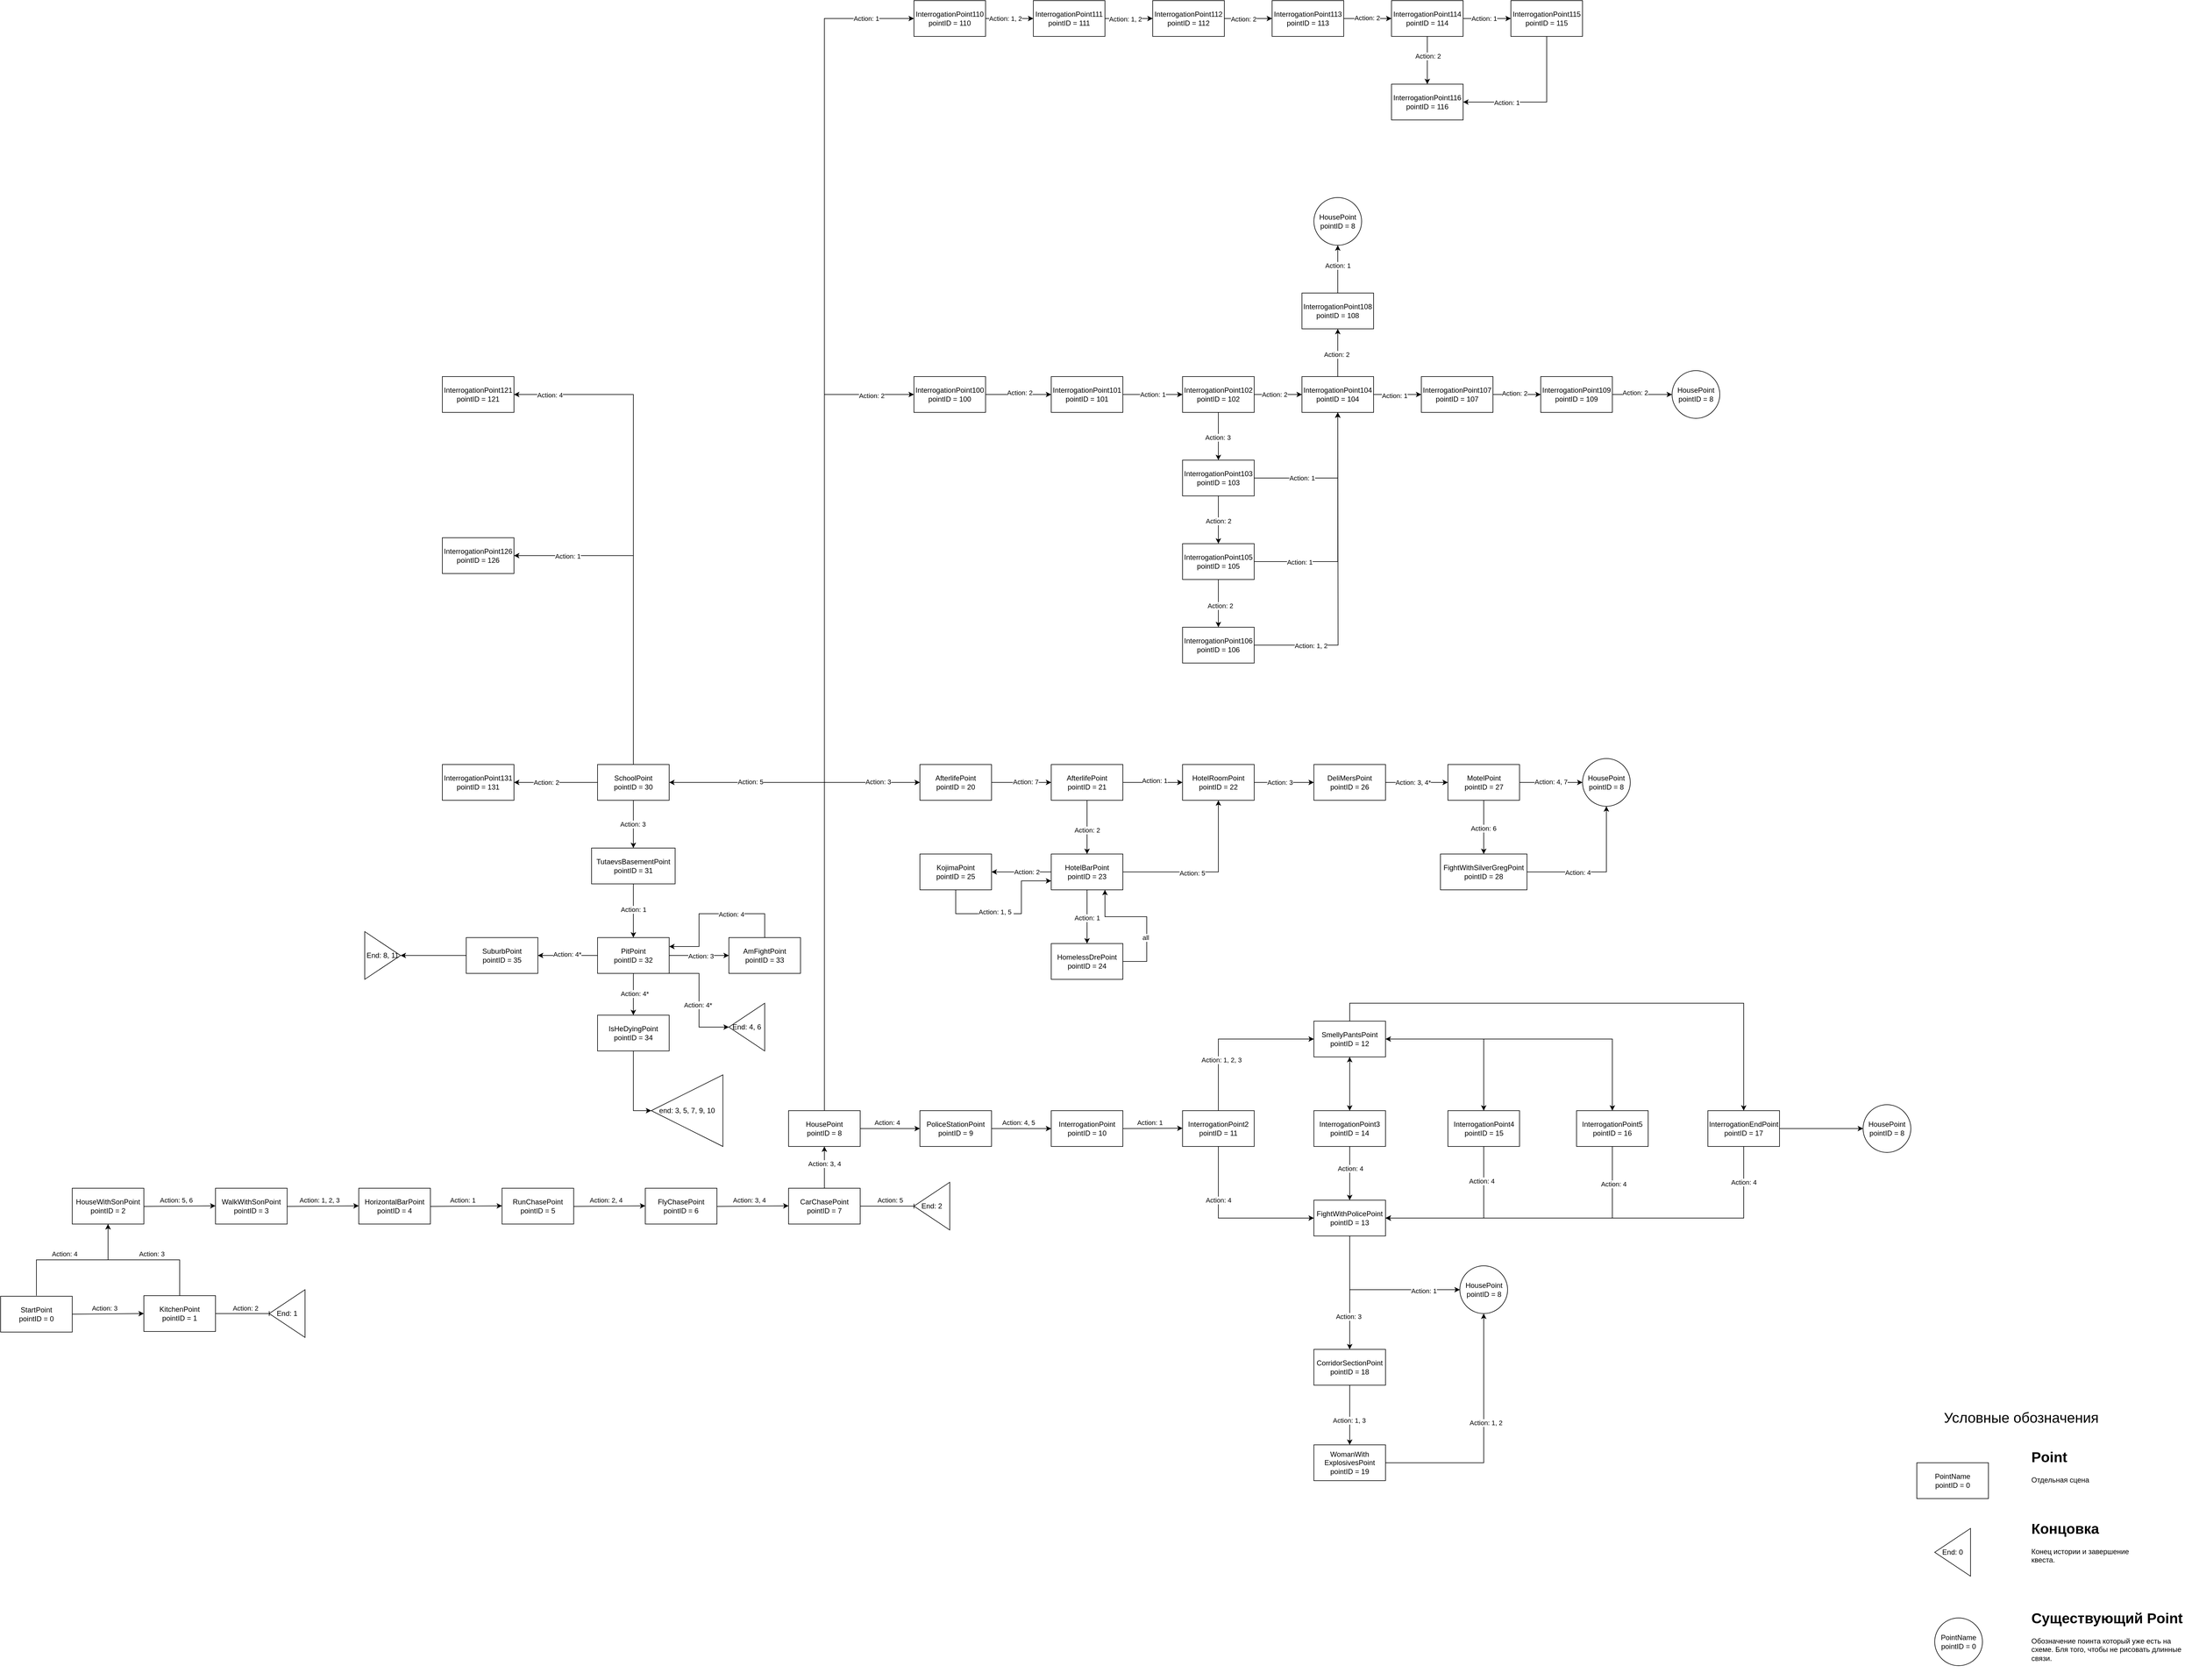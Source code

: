 <mxfile version="26.2.13">
  <diagram name="Страница — 1" id="p0ShyGb3pzNmKUtaO22K">
    <mxGraphModel dx="901" dy="2811" grid="1" gridSize="10" guides="1" tooltips="1" connect="1" arrows="1" fold="1" page="1" pageScale="1" pageWidth="827" pageHeight="1169" math="0" shadow="0">
      <root>
        <mxCell id="0" />
        <mxCell id="1" parent="0" />
        <mxCell id="xmiPxxT9Rw788ktnEDXX-1" value="StartPoint&lt;div&gt;pointID = 0&lt;/div&gt;" style="rounded=0;whiteSpace=wrap;html=1;" parent="1" vertex="1">
          <mxGeometry x="350" y="251" width="120" height="60" as="geometry" />
        </mxCell>
        <mxCell id="QpHeZw29KCYezpNPyF4--2" style="edgeStyle=orthogonalEdgeStyle;rounded=0;orthogonalLoop=1;jettySize=auto;html=1;exitX=1;exitY=0.5;exitDx=0;exitDy=0;endArrow=baseDash;endFill=0;" parent="1" source="xmiPxxT9Rw788ktnEDXX-2" edge="1">
          <mxGeometry relative="1" as="geometry">
            <mxPoint x="800" y="280" as="targetPoint" />
          </mxGeometry>
        </mxCell>
        <mxCell id="QpHeZw29KCYezpNPyF4--5" value="Action: 2" style="edgeLabel;html=1;align=center;verticalAlign=middle;resizable=0;points=[];" parent="QpHeZw29KCYezpNPyF4--2" vertex="1" connectable="0">
          <mxGeometry x="0.111" y="2" relative="1" as="geometry">
            <mxPoint y="-8" as="offset" />
          </mxGeometry>
        </mxCell>
        <mxCell id="xmiPxxT9Rw788ktnEDXX-2" value="&lt;div&gt;KitchenPoint&lt;/div&gt;&lt;div&gt;pointID = 1&lt;/div&gt;" style="rounded=0;whiteSpace=wrap;html=1;" parent="1" vertex="1">
          <mxGeometry x="590" y="250" width="120" height="60" as="geometry" />
        </mxCell>
        <mxCell id="xmiPxxT9Rw788ktnEDXX-3" value="" style="endArrow=classic;html=1;rounded=0;exitX=1;exitY=0.5;exitDx=0;exitDy=0;entryX=0;entryY=0.5;entryDx=0;entryDy=0;" parent="1" source="xmiPxxT9Rw788ktnEDXX-1" target="xmiPxxT9Rw788ktnEDXX-2" edge="1">
          <mxGeometry width="50" height="50" relative="1" as="geometry">
            <mxPoint x="390" y="360" as="sourcePoint" />
            <mxPoint x="440" y="310" as="targetPoint" />
          </mxGeometry>
        </mxCell>
        <mxCell id="xmiPxxT9Rw788ktnEDXX-4" value="Action:&amp;nbsp;3" style="edgeLabel;html=1;align=center;verticalAlign=middle;resizable=0;points=[];" parent="xmiPxxT9Rw788ktnEDXX-3" vertex="1" connectable="0">
          <mxGeometry x="-0.109" relative="1" as="geometry">
            <mxPoint y="-10" as="offset" />
          </mxGeometry>
        </mxCell>
        <mxCell id="QpHeZw29KCYezpNPyF4--6" value="End: 1" style="triangle;whiteSpace=wrap;html=1;direction=west;" parent="1" vertex="1">
          <mxGeometry x="800" y="240" width="60" height="80" as="geometry" />
        </mxCell>
        <mxCell id="FefC8wVvbT32vBzwHGbJ-1" value="HouseWithSonPoint&lt;div&gt;pointID = 2&lt;/div&gt;" style="rounded=0;whiteSpace=wrap;html=1;" parent="1" vertex="1">
          <mxGeometry x="470" y="70" width="120" height="60" as="geometry" />
        </mxCell>
        <mxCell id="FefC8wVvbT32vBzwHGbJ-2" value="" style="endArrow=classic;html=1;rounded=0;entryX=0.5;entryY=1;entryDx=0;entryDy=0;edgeStyle=orthogonalEdgeStyle;" parent="1" target="FefC8wVvbT32vBzwHGbJ-1" edge="1">
          <mxGeometry width="50" height="50" relative="1" as="geometry">
            <mxPoint x="410" y="250" as="sourcePoint" />
            <mxPoint x="600" y="290" as="targetPoint" />
            <Array as="points">
              <mxPoint x="410" y="190" />
              <mxPoint x="530" y="190" />
            </Array>
          </mxGeometry>
        </mxCell>
        <mxCell id="FefC8wVvbT32vBzwHGbJ-3" value="Action: 4" style="edgeLabel;html=1;align=center;verticalAlign=middle;resizable=0;points=[];" parent="FefC8wVvbT32vBzwHGbJ-2" vertex="1" connectable="0">
          <mxGeometry x="-0.109" relative="1" as="geometry">
            <mxPoint y="-10" as="offset" />
          </mxGeometry>
        </mxCell>
        <mxCell id="FefC8wVvbT32vBzwHGbJ-4" value="" style="endArrow=classic;html=1;rounded=0;edgeStyle=orthogonalEdgeStyle;exitX=0.5;exitY=0;exitDx=0;exitDy=0;" parent="1" source="xmiPxxT9Rw788ktnEDXX-2" edge="1">
          <mxGeometry width="50" height="50" relative="1" as="geometry">
            <mxPoint x="420" y="260" as="sourcePoint" />
            <mxPoint x="530" y="130" as="targetPoint" />
            <Array as="points">
              <mxPoint x="650" y="190" />
              <mxPoint x="530" y="190" />
            </Array>
          </mxGeometry>
        </mxCell>
        <mxCell id="FefC8wVvbT32vBzwHGbJ-5" value="Action:&amp;nbsp;3" style="edgeLabel;html=1;align=center;verticalAlign=middle;resizable=0;points=[];" parent="FefC8wVvbT32vBzwHGbJ-4" vertex="1" connectable="0">
          <mxGeometry x="-0.109" relative="1" as="geometry">
            <mxPoint y="-10" as="offset" />
          </mxGeometry>
        </mxCell>
        <mxCell id="FefC8wVvbT32vBzwHGbJ-7" value="" style="endArrow=classic;html=1;rounded=0;exitX=1;exitY=0.5;exitDx=0;exitDy=0;entryX=0;entryY=0.5;entryDx=0;entryDy=0;" parent="1" edge="1">
          <mxGeometry width="50" height="50" relative="1" as="geometry">
            <mxPoint x="590" y="100.5" as="sourcePoint" />
            <mxPoint x="710" y="99.5" as="targetPoint" />
          </mxGeometry>
        </mxCell>
        <mxCell id="FefC8wVvbT32vBzwHGbJ-8" value="Action: 5, 6" style="edgeLabel;html=1;align=center;verticalAlign=middle;resizable=0;points=[];" parent="FefC8wVvbT32vBzwHGbJ-7" vertex="1" connectable="0">
          <mxGeometry x="-0.109" relative="1" as="geometry">
            <mxPoint y="-10" as="offset" />
          </mxGeometry>
        </mxCell>
        <mxCell id="FefC8wVvbT32vBzwHGbJ-9" value="&lt;div&gt;Walk&lt;span style=&quot;background-color: transparent; color: light-dark(rgb(0, 0, 0), rgb(255, 255, 255));&quot;&gt;WithSonPoint&lt;/span&gt;&lt;/div&gt;&lt;div&gt;pointID = 3&lt;/div&gt;" style="rounded=0;whiteSpace=wrap;html=1;" parent="1" vertex="1">
          <mxGeometry x="710" y="70" width="120" height="60" as="geometry" />
        </mxCell>
        <mxCell id="0cbosNzy5yZj6OdelhLF-1" value="&lt;div&gt;HorizontalBarPoint&lt;/div&gt;&lt;div&gt;pointID = 4&lt;/div&gt;" style="rounded=0;whiteSpace=wrap;html=1;" parent="1" vertex="1">
          <mxGeometry x="950" y="70" width="120" height="60" as="geometry" />
        </mxCell>
        <mxCell id="0cbosNzy5yZj6OdelhLF-2" value="" style="endArrow=classic;html=1;rounded=0;exitX=1;exitY=0.5;exitDx=0;exitDy=0;entryX=0;entryY=0.5;entryDx=0;entryDy=0;" parent="1" edge="1">
          <mxGeometry width="50" height="50" relative="1" as="geometry">
            <mxPoint x="830" y="100.5" as="sourcePoint" />
            <mxPoint x="950" y="99.5" as="targetPoint" />
          </mxGeometry>
        </mxCell>
        <mxCell id="0cbosNzy5yZj6OdelhLF-3" value="Action: 1, 2, 3" style="edgeLabel;html=1;align=center;verticalAlign=middle;resizable=0;points=[];" parent="0cbosNzy5yZj6OdelhLF-2" vertex="1" connectable="0">
          <mxGeometry x="-0.109" relative="1" as="geometry">
            <mxPoint y="-10" as="offset" />
          </mxGeometry>
        </mxCell>
        <mxCell id="0cbosNzy5yZj6OdelhLF-4" value="&lt;div&gt;RunChasePoint&lt;/div&gt;&lt;div&gt;pointID = 5&lt;/div&gt;" style="rounded=0;whiteSpace=wrap;html=1;" parent="1" vertex="1">
          <mxGeometry x="1190" y="70" width="120" height="60" as="geometry" />
        </mxCell>
        <mxCell id="0cbosNzy5yZj6OdelhLF-5" value="" style="endArrow=classic;html=1;rounded=0;exitX=1;exitY=0.5;exitDx=0;exitDy=0;entryX=0;entryY=0.5;entryDx=0;entryDy=0;" parent="1" edge="1">
          <mxGeometry width="50" height="50" relative="1" as="geometry">
            <mxPoint x="1070" y="100.5" as="sourcePoint" />
            <mxPoint x="1190" y="99.5" as="targetPoint" />
          </mxGeometry>
        </mxCell>
        <mxCell id="0cbosNzy5yZj6OdelhLF-6" value="Action: 1" style="edgeLabel;html=1;align=center;verticalAlign=middle;resizable=0;points=[];" parent="0cbosNzy5yZj6OdelhLF-5" vertex="1" connectable="0">
          <mxGeometry x="-0.109" relative="1" as="geometry">
            <mxPoint y="-10" as="offset" />
          </mxGeometry>
        </mxCell>
        <mxCell id="0cbosNzy5yZj6OdelhLF-7" value="&lt;div&gt;FlyChasePoint&lt;/div&gt;&lt;div&gt;pointID = 6&lt;/div&gt;" style="rounded=0;whiteSpace=wrap;html=1;" parent="1" vertex="1">
          <mxGeometry x="1430" y="70" width="120" height="60" as="geometry" />
        </mxCell>
        <mxCell id="0cbosNzy5yZj6OdelhLF-8" value="" style="endArrow=classic;html=1;rounded=0;exitX=1;exitY=0.5;exitDx=0;exitDy=0;entryX=0;entryY=0.5;entryDx=0;entryDy=0;" parent="1" edge="1">
          <mxGeometry width="50" height="50" relative="1" as="geometry">
            <mxPoint x="1310" y="100.5" as="sourcePoint" />
            <mxPoint x="1430" y="99.5" as="targetPoint" />
          </mxGeometry>
        </mxCell>
        <mxCell id="0cbosNzy5yZj6OdelhLF-9" value="Action: 2, 4" style="edgeLabel;html=1;align=center;verticalAlign=middle;resizable=0;points=[];" parent="0cbosNzy5yZj6OdelhLF-8" vertex="1" connectable="0">
          <mxGeometry x="-0.109" relative="1" as="geometry">
            <mxPoint y="-10" as="offset" />
          </mxGeometry>
        </mxCell>
        <mxCell id="0cbosNzy5yZj6OdelhLF-10" value="&lt;div&gt;CarChasePoint&lt;/div&gt;&lt;div&gt;pointID = 7&lt;/div&gt;" style="rounded=0;whiteSpace=wrap;html=1;" parent="1" vertex="1">
          <mxGeometry x="1670" y="70" width="120" height="60" as="geometry" />
        </mxCell>
        <mxCell id="0cbosNzy5yZj6OdelhLF-11" value="" style="endArrow=classic;html=1;rounded=0;exitX=1;exitY=0.5;exitDx=0;exitDy=0;entryX=0;entryY=0.5;entryDx=0;entryDy=0;" parent="1" edge="1">
          <mxGeometry width="50" height="50" relative="1" as="geometry">
            <mxPoint x="1550" y="100.5" as="sourcePoint" />
            <mxPoint x="1670" y="99.5" as="targetPoint" />
          </mxGeometry>
        </mxCell>
        <mxCell id="0cbosNzy5yZj6OdelhLF-12" value="Action: 3, 4" style="edgeLabel;html=1;align=center;verticalAlign=middle;resizable=0;points=[];" parent="0cbosNzy5yZj6OdelhLF-11" vertex="1" connectable="0">
          <mxGeometry x="-0.109" relative="1" as="geometry">
            <mxPoint y="-10" as="offset" />
          </mxGeometry>
        </mxCell>
        <mxCell id="0cbosNzy5yZj6OdelhLF-13" style="edgeStyle=orthogonalEdgeStyle;rounded=0;orthogonalLoop=1;jettySize=auto;html=1;exitX=1;exitY=0.5;exitDx=0;exitDy=0;endArrow=baseDash;endFill=0;" parent="1" edge="1">
          <mxGeometry relative="1" as="geometry">
            <mxPoint x="1880" y="100" as="targetPoint" />
            <mxPoint x="1790" y="100" as="sourcePoint" />
          </mxGeometry>
        </mxCell>
        <mxCell id="0cbosNzy5yZj6OdelhLF-14" value="Action: 5" style="edgeLabel;html=1;align=center;verticalAlign=middle;resizable=0;points=[];" parent="0cbosNzy5yZj6OdelhLF-13" vertex="1" connectable="0">
          <mxGeometry x="0.111" y="2" relative="1" as="geometry">
            <mxPoint y="-8" as="offset" />
          </mxGeometry>
        </mxCell>
        <mxCell id="0cbosNzy5yZj6OdelhLF-15" value="End: 2" style="triangle;whiteSpace=wrap;html=1;direction=west;" parent="1" vertex="1">
          <mxGeometry x="1880" y="60" width="60" height="80" as="geometry" />
        </mxCell>
        <mxCell id="O4mIAlOWeulZMggRuGy--43" style="edgeStyle=orthogonalEdgeStyle;rounded=0;orthogonalLoop=1;jettySize=auto;html=1;exitX=0.5;exitY=0;exitDx=0;exitDy=0;entryX=0;entryY=0.5;entryDx=0;entryDy=0;" parent="1" source="0cbosNzy5yZj6OdelhLF-16" target="O4mIAlOWeulZMggRuGy--42" edge="1">
          <mxGeometry relative="1" as="geometry" />
        </mxCell>
        <mxCell id="O4mIAlOWeulZMggRuGy--81" value="Action: 3" style="edgeLabel;html=1;align=center;verticalAlign=middle;resizable=0;points=[];" parent="O4mIAlOWeulZMggRuGy--43" vertex="1" connectable="0">
          <mxGeometry x="0.801" y="1" relative="1" as="geometry">
            <mxPoint as="offset" />
          </mxGeometry>
        </mxCell>
        <mxCell id="O4mIAlOWeulZMggRuGy--83" style="edgeStyle=orthogonalEdgeStyle;rounded=0;orthogonalLoop=1;jettySize=auto;html=1;exitX=0.5;exitY=0;exitDx=0;exitDy=0;entryX=1;entryY=0.5;entryDx=0;entryDy=0;" parent="1" source="0cbosNzy5yZj6OdelhLF-16" target="O4mIAlOWeulZMggRuGy--82" edge="1">
          <mxGeometry relative="1" as="geometry" />
        </mxCell>
        <mxCell id="O4mIAlOWeulZMggRuGy--84" value="Action: 5" style="edgeLabel;html=1;align=center;verticalAlign=middle;resizable=0;points=[];" parent="O4mIAlOWeulZMggRuGy--83" vertex="1" connectable="0">
          <mxGeometry x="0.666" y="-1" relative="1" as="geometry">
            <mxPoint as="offset" />
          </mxGeometry>
        </mxCell>
        <mxCell id="O4mIAlOWeulZMggRuGy--121" style="edgeStyle=orthogonalEdgeStyle;rounded=0;orthogonalLoop=1;jettySize=auto;html=1;exitX=0.5;exitY=0;exitDx=0;exitDy=0;entryX=0;entryY=0.5;entryDx=0;entryDy=0;" parent="1" source="0cbosNzy5yZj6OdelhLF-16" target="O4mIAlOWeulZMggRuGy--120" edge="1">
          <mxGeometry relative="1" as="geometry" />
        </mxCell>
        <mxCell id="O4mIAlOWeulZMggRuGy--122" value="Action: 1" style="edgeLabel;html=1;align=center;verticalAlign=middle;resizable=0;points=[];" parent="O4mIAlOWeulZMggRuGy--121" vertex="1" connectable="0">
          <mxGeometry x="0.858" y="6" relative="1" as="geometry">
            <mxPoint x="60" y="6" as="offset" />
          </mxGeometry>
        </mxCell>
        <mxCell id="O4mIAlOWeulZMggRuGy--124" style="edgeStyle=orthogonalEdgeStyle;rounded=0;orthogonalLoop=1;jettySize=auto;html=1;exitX=0.5;exitY=0;exitDx=0;exitDy=0;entryX=0;entryY=0.5;entryDx=0;entryDy=0;" parent="1" source="0cbosNzy5yZj6OdelhLF-16" target="O4mIAlOWeulZMggRuGy--123" edge="1">
          <mxGeometry relative="1" as="geometry" />
        </mxCell>
        <mxCell id="O4mIAlOWeulZMggRuGy--125" value="Action: 2" style="edgeLabel;html=1;align=center;verticalAlign=middle;resizable=0;points=[];" parent="O4mIAlOWeulZMggRuGy--124" vertex="1" connectable="0">
          <mxGeometry x="0.895" y="-2" relative="1" as="geometry">
            <mxPoint as="offset" />
          </mxGeometry>
        </mxCell>
        <mxCell id="0cbosNzy5yZj6OdelhLF-16" value="&lt;div&gt;HousePoint&lt;/div&gt;&lt;div&gt;pointID = 8&lt;/div&gt;" style="rounded=0;whiteSpace=wrap;html=1;" parent="1" vertex="1">
          <mxGeometry x="1670" y="-60" width="120" height="60" as="geometry" />
        </mxCell>
        <mxCell id="0cbosNzy5yZj6OdelhLF-17" value="" style="endArrow=classic;html=1;rounded=0;exitX=0.5;exitY=0;exitDx=0;exitDy=0;entryX=0.5;entryY=1;entryDx=0;entryDy=0;" parent="1" source="0cbosNzy5yZj6OdelhLF-10" target="0cbosNzy5yZj6OdelhLF-16" edge="1">
          <mxGeometry width="50" height="50" relative="1" as="geometry">
            <mxPoint x="1560" y="110.5" as="sourcePoint" />
            <mxPoint x="1680" y="109.5" as="targetPoint" />
          </mxGeometry>
        </mxCell>
        <mxCell id="0cbosNzy5yZj6OdelhLF-18" value="Action: 3, 4" style="edgeLabel;html=1;align=center;verticalAlign=middle;resizable=0;points=[];" parent="0cbosNzy5yZj6OdelhLF-17" vertex="1" connectable="0">
          <mxGeometry x="-0.109" relative="1" as="geometry">
            <mxPoint y="-10" as="offset" />
          </mxGeometry>
        </mxCell>
        <mxCell id="NQ0URJB9vC48iIyCKsFT-1" value="&lt;div&gt;PoliceStationPoint&lt;/div&gt;&lt;div&gt;pointID = 9&lt;/div&gt;" style="rounded=0;whiteSpace=wrap;html=1;" parent="1" vertex="1">
          <mxGeometry x="1890" y="-60" width="120" height="60" as="geometry" />
        </mxCell>
        <mxCell id="NQ0URJB9vC48iIyCKsFT-2" value="" style="endArrow=classic;html=1;rounded=0;exitX=1;exitY=0.5;exitDx=0;exitDy=0;entryX=0;entryY=0.5;entryDx=0;entryDy=0;" parent="1" source="0cbosNzy5yZj6OdelhLF-16" target="NQ0URJB9vC48iIyCKsFT-1" edge="1">
          <mxGeometry width="50" height="50" relative="1" as="geometry">
            <mxPoint x="1740" y="80" as="sourcePoint" />
            <mxPoint x="1740" y="10" as="targetPoint" />
          </mxGeometry>
        </mxCell>
        <mxCell id="NQ0URJB9vC48iIyCKsFT-3" value="Action: 4" style="edgeLabel;html=1;align=center;verticalAlign=middle;resizable=0;points=[];" parent="NQ0URJB9vC48iIyCKsFT-2" vertex="1" connectable="0">
          <mxGeometry x="-0.109" relative="1" as="geometry">
            <mxPoint y="-10" as="offset" />
          </mxGeometry>
        </mxCell>
        <mxCell id="NQ0URJB9vC48iIyCKsFT-5" value="&lt;div&gt;InterrogationPoint&lt;/div&gt;&lt;div&gt;pointID = 10&lt;/div&gt;" style="rounded=0;whiteSpace=wrap;html=1;" parent="1" vertex="1">
          <mxGeometry x="2110" y="-60" width="120" height="60" as="geometry" />
        </mxCell>
        <mxCell id="NQ0URJB9vC48iIyCKsFT-6" value="" style="endArrow=classic;html=1;rounded=0;exitX=1;exitY=0.5;exitDx=0;exitDy=0;entryX=0;entryY=0.5;entryDx=0;entryDy=0;" parent="1" source="NQ0URJB9vC48iIyCKsFT-1" target="NQ0URJB9vC48iIyCKsFT-5" edge="1">
          <mxGeometry width="50" height="50" relative="1" as="geometry">
            <mxPoint x="1800" y="-20" as="sourcePoint" />
            <mxPoint x="1900" y="-20" as="targetPoint" />
          </mxGeometry>
        </mxCell>
        <mxCell id="NQ0URJB9vC48iIyCKsFT-7" value="Action: 4, 5" style="edgeLabel;html=1;align=center;verticalAlign=middle;resizable=0;points=[];" parent="NQ0URJB9vC48iIyCKsFT-6" vertex="1" connectable="0">
          <mxGeometry x="-0.109" relative="1" as="geometry">
            <mxPoint y="-10" as="offset" />
          </mxGeometry>
        </mxCell>
        <mxCell id="itiCUzb75vecK923FIEJ-9" style="edgeStyle=orthogonalEdgeStyle;rounded=0;orthogonalLoop=1;jettySize=auto;html=1;exitX=0.5;exitY=1;exitDx=0;exitDy=0;entryX=0;entryY=0.5;entryDx=0;entryDy=0;" parent="1" source="itiCUzb75vecK923FIEJ-1" target="itiCUzb75vecK923FIEJ-6" edge="1">
          <mxGeometry relative="1" as="geometry" />
        </mxCell>
        <mxCell id="itiCUzb75vecK923FIEJ-10" value="Action: 4" style="edgeLabel;html=1;align=center;verticalAlign=middle;resizable=0;points=[];" parent="itiCUzb75vecK923FIEJ-9" vertex="1" connectable="0">
          <mxGeometry x="-0.089" relative="1" as="geometry">
            <mxPoint x="-8" y="-30" as="offset" />
          </mxGeometry>
        </mxCell>
        <mxCell id="itiCUzb75vecK923FIEJ-1" value="&lt;div&gt;InterrogationPoint2&lt;/div&gt;&lt;div&gt;pointID = 11&lt;/div&gt;" style="rounded=0;whiteSpace=wrap;html=1;" parent="1" vertex="1">
          <mxGeometry x="2330" y="-60" width="120" height="60" as="geometry" />
        </mxCell>
        <mxCell id="itiCUzb75vecK923FIEJ-2" value="" style="endArrow=classic;html=1;rounded=0;entryX=0;entryY=0.5;entryDx=0;entryDy=0;exitX=1;exitY=0.5;exitDx=0;exitDy=0;" parent="1" source="NQ0URJB9vC48iIyCKsFT-5" edge="1">
          <mxGeometry width="50" height="50" relative="1" as="geometry">
            <mxPoint x="2260" y="-60" as="sourcePoint" />
            <mxPoint x="2330" y="-30.5" as="targetPoint" />
          </mxGeometry>
        </mxCell>
        <mxCell id="itiCUzb75vecK923FIEJ-3" value="Action: 1" style="edgeLabel;html=1;align=center;verticalAlign=middle;resizable=0;points=[];" parent="itiCUzb75vecK923FIEJ-2" vertex="1" connectable="0">
          <mxGeometry x="-0.109" relative="1" as="geometry">
            <mxPoint y="-10" as="offset" />
          </mxGeometry>
        </mxCell>
        <mxCell id="O4mIAlOWeulZMggRuGy--1" style="edgeStyle=orthogonalEdgeStyle;rounded=0;orthogonalLoop=1;jettySize=auto;html=1;exitX=0.5;exitY=1;exitDx=0;exitDy=0;entryX=0.5;entryY=0;entryDx=0;entryDy=0;" parent="1" source="itiCUzb75vecK923FIEJ-4" target="itiCUzb75vecK923FIEJ-11" edge="1">
          <mxGeometry relative="1" as="geometry" />
        </mxCell>
        <mxCell id="O4mIAlOWeulZMggRuGy--7" style="edgeStyle=orthogonalEdgeStyle;rounded=0;orthogonalLoop=1;jettySize=auto;html=1;exitX=1;exitY=0.5;exitDx=0;exitDy=0;entryX=0.5;entryY=0;entryDx=0;entryDy=0;" parent="1" source="itiCUzb75vecK923FIEJ-4" target="O4mIAlOWeulZMggRuGy--5" edge="1">
          <mxGeometry relative="1" as="geometry" />
        </mxCell>
        <mxCell id="O4mIAlOWeulZMggRuGy--16" style="edgeStyle=orthogonalEdgeStyle;rounded=0;orthogonalLoop=1;jettySize=auto;html=1;exitX=0.5;exitY=0;exitDx=0;exitDy=0;entryX=0.5;entryY=0;entryDx=0;entryDy=0;" parent="1" source="itiCUzb75vecK923FIEJ-4" target="O4mIAlOWeulZMggRuGy--15" edge="1">
          <mxGeometry relative="1" as="geometry">
            <Array as="points">
              <mxPoint x="2610" y="-240" />
              <mxPoint x="3270" y="-240" />
            </Array>
          </mxGeometry>
        </mxCell>
        <mxCell id="itiCUzb75vecK923FIEJ-4" value="&lt;div&gt;SmellyPantsPoint&lt;/div&gt;&lt;div&gt;pointID = 12&lt;/div&gt;" style="rounded=0;whiteSpace=wrap;html=1;" parent="1" vertex="1">
          <mxGeometry x="2550" y="-210" width="120" height="60" as="geometry" />
        </mxCell>
        <mxCell id="O4mIAlOWeulZMggRuGy--32" style="edgeStyle=orthogonalEdgeStyle;rounded=0;orthogonalLoop=1;jettySize=auto;html=1;exitX=0.5;exitY=1;exitDx=0;exitDy=0;entryX=0;entryY=0.5;entryDx=0;entryDy=0;" parent="1" source="itiCUzb75vecK923FIEJ-6" target="O4mIAlOWeulZMggRuGy--31" edge="1">
          <mxGeometry relative="1" as="geometry" />
        </mxCell>
        <mxCell id="O4mIAlOWeulZMggRuGy--33" value="Action: 1" style="edgeLabel;html=1;align=center;verticalAlign=middle;resizable=0;points=[];" parent="O4mIAlOWeulZMggRuGy--32" vertex="1" connectable="0">
          <mxGeometry x="0.547" y="-2" relative="1" as="geometry">
            <mxPoint x="1" as="offset" />
          </mxGeometry>
        </mxCell>
        <mxCell id="O4mIAlOWeulZMggRuGy--35" style="edgeStyle=orthogonalEdgeStyle;rounded=0;orthogonalLoop=1;jettySize=auto;html=1;exitX=0.5;exitY=1;exitDx=0;exitDy=0;entryX=0.5;entryY=0;entryDx=0;entryDy=0;" parent="1" source="itiCUzb75vecK923FIEJ-6" target="O4mIAlOWeulZMggRuGy--34" edge="1">
          <mxGeometry relative="1" as="geometry" />
        </mxCell>
        <mxCell id="O4mIAlOWeulZMggRuGy--36" value="Action: 3" style="edgeLabel;html=1;align=center;verticalAlign=middle;resizable=0;points=[];" parent="O4mIAlOWeulZMggRuGy--35" vertex="1" connectable="0">
          <mxGeometry x="0.405" y="-2" relative="1" as="geometry">
            <mxPoint y="1" as="offset" />
          </mxGeometry>
        </mxCell>
        <mxCell id="itiCUzb75vecK923FIEJ-6" value="&lt;div&gt;FightWithPolicePoint&lt;/div&gt;&lt;div&gt;pointID = 13&lt;/div&gt;" style="rounded=0;whiteSpace=wrap;html=1;" parent="1" vertex="1">
          <mxGeometry x="2550" y="90" width="120" height="60" as="geometry" />
        </mxCell>
        <mxCell id="itiCUzb75vecK923FIEJ-7" value="" style="endArrow=classic;html=1;rounded=0;entryX=0;entryY=0.5;entryDx=0;entryDy=0;exitX=0.5;exitY=0;exitDx=0;exitDy=0;edgeStyle=orthogonalEdgeStyle;" parent="1" source="itiCUzb75vecK923FIEJ-1" target="itiCUzb75vecK923FIEJ-4" edge="1">
          <mxGeometry width="50" height="50" relative="1" as="geometry">
            <mxPoint x="2240" y="-20" as="sourcePoint" />
            <mxPoint x="2340" y="-20.5" as="targetPoint" />
          </mxGeometry>
        </mxCell>
        <mxCell id="itiCUzb75vecK923FIEJ-8" value="Action: 1, 2, 3" style="edgeLabel;html=1;align=center;verticalAlign=middle;resizable=0;points=[];" parent="itiCUzb75vecK923FIEJ-7" vertex="1" connectable="0">
          <mxGeometry x="-0.109" relative="1" as="geometry">
            <mxPoint y="35" as="offset" />
          </mxGeometry>
        </mxCell>
        <mxCell id="O4mIAlOWeulZMggRuGy--2" style="edgeStyle=orthogonalEdgeStyle;rounded=0;orthogonalLoop=1;jettySize=auto;html=1;exitX=0.5;exitY=0;exitDx=0;exitDy=0;" parent="1" source="itiCUzb75vecK923FIEJ-11" edge="1">
          <mxGeometry relative="1" as="geometry">
            <mxPoint x="2610" y="-150" as="targetPoint" />
          </mxGeometry>
        </mxCell>
        <mxCell id="O4mIAlOWeulZMggRuGy--3" style="edgeStyle=orthogonalEdgeStyle;rounded=0;orthogonalLoop=1;jettySize=auto;html=1;exitX=0.5;exitY=1;exitDx=0;exitDy=0;entryX=0.5;entryY=0;entryDx=0;entryDy=0;" parent="1" source="itiCUzb75vecK923FIEJ-11" target="itiCUzb75vecK923FIEJ-6" edge="1">
          <mxGeometry relative="1" as="geometry" />
        </mxCell>
        <mxCell id="O4mIAlOWeulZMggRuGy--4" value="Action: 4" style="edgeLabel;html=1;align=center;verticalAlign=middle;resizable=0;points=[];" parent="O4mIAlOWeulZMggRuGy--3" vertex="1" connectable="0">
          <mxGeometry x="-0.178" y="1" relative="1" as="geometry">
            <mxPoint as="offset" />
          </mxGeometry>
        </mxCell>
        <mxCell id="itiCUzb75vecK923FIEJ-11" value="&lt;div&gt;InterrogationPoint3&lt;/div&gt;&lt;div&gt;pointID = 14&lt;/div&gt;" style="rounded=0;whiteSpace=wrap;html=1;" parent="1" vertex="1">
          <mxGeometry x="2550" y="-60" width="120" height="60" as="geometry" />
        </mxCell>
        <mxCell id="O4mIAlOWeulZMggRuGy--6" style="edgeStyle=orthogonalEdgeStyle;rounded=0;orthogonalLoop=1;jettySize=auto;html=1;exitX=0.5;exitY=0;exitDx=0;exitDy=0;entryX=1;entryY=0.5;entryDx=0;entryDy=0;" parent="1" source="O4mIAlOWeulZMggRuGy--5" target="itiCUzb75vecK923FIEJ-4" edge="1">
          <mxGeometry relative="1" as="geometry" />
        </mxCell>
        <mxCell id="O4mIAlOWeulZMggRuGy--8" style="edgeStyle=orthogonalEdgeStyle;rounded=0;orthogonalLoop=1;jettySize=auto;html=1;exitX=0.5;exitY=1;exitDx=0;exitDy=0;entryX=1;entryY=0.5;entryDx=0;entryDy=0;" parent="1" source="O4mIAlOWeulZMggRuGy--5" target="itiCUzb75vecK923FIEJ-6" edge="1">
          <mxGeometry relative="1" as="geometry" />
        </mxCell>
        <mxCell id="O4mIAlOWeulZMggRuGy--9" value="&lt;span style=&quot;color: rgba(0, 0, 0, 0); font-family: monospace; font-size: 0px; text-align: start; background-color: rgb(27, 29, 30);&quot;&gt;%3CmxGraphModel%3E%3Croot%3E%3CmxCell%20id%3D%220%22%2F%3E%3CmxCell%20id%3D%221%22%20parent%3D%220%22%2F%3E%3CmxCell%20id%3D%222%22%20value%3D%22%26lt%3Bdiv%26gt%3BInterrogationPoint3%26lt%3B%2Fdiv%26gt%3B%26lt%3Bdiv%26gt%3BpointID%20%3D%2014%26lt%3B%2Fdiv%26gt%3B%22%20style%3D%22rounded%3D0%3BwhiteSpace%3Dwrap%3Bhtml%3D1%3B%22%20vertex%3D%221%22%20parent%3D%221%22%3E%3CmxGeometry%20x%3D%222550%22%20y%3D%22-60%22%20width%3D%22120%22%20height%3D%2260%22%20as%3D%22geometry%22%2F%3E%3C%2FmxCell%3E%3C%2Froot%3E%3C%2FmxGraphModel%3&lt;/span&gt;" style="edgeLabel;html=1;align=center;verticalAlign=middle;resizable=0;points=[];" parent="O4mIAlOWeulZMggRuGy--8" vertex="1" connectable="0">
          <mxGeometry x="-0.641" relative="1" as="geometry">
            <mxPoint as="offset" />
          </mxGeometry>
        </mxCell>
        <mxCell id="O4mIAlOWeulZMggRuGy--10" value="Action: 4" style="edgeLabel;html=1;align=center;verticalAlign=middle;resizable=0;points=[];" parent="O4mIAlOWeulZMggRuGy--8" vertex="1" connectable="0">
          <mxGeometry x="-0.592" y="-4" relative="1" as="geometry">
            <mxPoint as="offset" />
          </mxGeometry>
        </mxCell>
        <mxCell id="O4mIAlOWeulZMggRuGy--5" value="&lt;div&gt;InterrogationPoint4&lt;/div&gt;&lt;div&gt;pointID = 15&lt;/div&gt;" style="rounded=0;whiteSpace=wrap;html=1;" parent="1" vertex="1">
          <mxGeometry x="2774.5" y="-60" width="120" height="60" as="geometry" />
        </mxCell>
        <mxCell id="O4mIAlOWeulZMggRuGy--13" style="edgeStyle=orthogonalEdgeStyle;rounded=0;orthogonalLoop=1;jettySize=auto;html=1;exitX=0.5;exitY=1;exitDx=0;exitDy=0;entryX=1;entryY=0.5;entryDx=0;entryDy=0;" parent="1" source="O4mIAlOWeulZMggRuGy--11" target="itiCUzb75vecK923FIEJ-6" edge="1">
          <mxGeometry relative="1" as="geometry" />
        </mxCell>
        <mxCell id="O4mIAlOWeulZMggRuGy--14" value="Action: 4" style="edgeLabel;html=1;align=center;verticalAlign=middle;resizable=0;points=[];" parent="O4mIAlOWeulZMggRuGy--13" vertex="1" connectable="0">
          <mxGeometry x="-0.748" y="2" relative="1" as="geometry">
            <mxPoint as="offset" />
          </mxGeometry>
        </mxCell>
        <mxCell id="O4mIAlOWeulZMggRuGy--11" value="&lt;div&gt;InterrogationPoint5&lt;/div&gt;&lt;div&gt;pointID = 16&lt;/div&gt;" style="rounded=0;whiteSpace=wrap;html=1;" parent="1" vertex="1">
          <mxGeometry x="2990" y="-60" width="120" height="60" as="geometry" />
        </mxCell>
        <mxCell id="O4mIAlOWeulZMggRuGy--12" style="edgeStyle=orthogonalEdgeStyle;rounded=0;orthogonalLoop=1;jettySize=auto;html=1;exitX=1;exitY=0.5;exitDx=0;exitDy=0;entryX=0.5;entryY=0;entryDx=0;entryDy=0;" parent="1" source="itiCUzb75vecK923FIEJ-4" target="O4mIAlOWeulZMggRuGy--11" edge="1">
          <mxGeometry relative="1" as="geometry" />
        </mxCell>
        <mxCell id="O4mIAlOWeulZMggRuGy--17" style="edgeStyle=orthogonalEdgeStyle;rounded=0;orthogonalLoop=1;jettySize=auto;html=1;exitX=0.5;exitY=1;exitDx=0;exitDy=0;entryX=1;entryY=0.5;entryDx=0;entryDy=0;" parent="1" source="O4mIAlOWeulZMggRuGy--15" target="itiCUzb75vecK923FIEJ-6" edge="1">
          <mxGeometry relative="1" as="geometry" />
        </mxCell>
        <mxCell id="O4mIAlOWeulZMggRuGy--18" value="Action: 4" style="edgeLabel;html=1;align=center;verticalAlign=middle;resizable=0;points=[];" parent="O4mIAlOWeulZMggRuGy--17" vertex="1" connectable="0">
          <mxGeometry x="-0.869" y="1" relative="1" as="geometry">
            <mxPoint x="-1" y="13" as="offset" />
          </mxGeometry>
        </mxCell>
        <mxCell id="O4mIAlOWeulZMggRuGy--19" style="edgeStyle=orthogonalEdgeStyle;rounded=0;orthogonalLoop=1;jettySize=auto;html=1;exitX=1;exitY=0.5;exitDx=0;exitDy=0;entryX=0;entryY=0.5;entryDx=0;entryDy=0;" parent="1" source="O4mIAlOWeulZMggRuGy--15" target="O4mIAlOWeulZMggRuGy--21" edge="1">
          <mxGeometry relative="1" as="geometry">
            <mxPoint x="3420" y="-40" as="targetPoint" />
          </mxGeometry>
        </mxCell>
        <mxCell id="O4mIAlOWeulZMggRuGy--15" value="&lt;div&gt;InterrogationEndPoint&lt;/div&gt;&lt;div&gt;pointID = 17&lt;/div&gt;" style="rounded=0;whiteSpace=wrap;html=1;" parent="1" vertex="1">
          <mxGeometry x="3210" y="-60" width="120" height="60" as="geometry" />
        </mxCell>
        <mxCell id="O4mIAlOWeulZMggRuGy--21" value="&lt;div&gt;HousePoint&lt;/div&gt;&lt;div&gt;pointID = 8&lt;/div&gt;" style="ellipse;whiteSpace=wrap;html=1;aspect=fixed;" parent="1" vertex="1">
          <mxGeometry x="3470" y="-70" width="80" height="80" as="geometry" />
        </mxCell>
        <mxCell id="O4mIAlOWeulZMggRuGy--23" value="&lt;font style=&quot;font-size: 24px;&quot;&gt;Условные обозначения&lt;/font&gt;" style="text;html=1;align=center;verticalAlign=middle;whiteSpace=wrap;rounded=0;" parent="1" vertex="1">
          <mxGeometry x="3580" y="440" width="310" height="30" as="geometry" />
        </mxCell>
        <mxCell id="O4mIAlOWeulZMggRuGy--24" value="&lt;div&gt;PointName&lt;/div&gt;&lt;div&gt;pointID = 0&lt;/div&gt;" style="rounded=0;whiteSpace=wrap;html=1;" parent="1" vertex="1">
          <mxGeometry x="3560" y="530" width="120" height="60" as="geometry" />
        </mxCell>
        <mxCell id="O4mIAlOWeulZMggRuGy--25" value="&lt;h1 style=&quot;margin-top: 0px;&quot;&gt;Point&lt;/h1&gt;&lt;p&gt;Отдельная сцена&lt;/p&gt;" style="text;html=1;whiteSpace=wrap;overflow=hidden;rounded=0;" parent="1" vertex="1">
          <mxGeometry x="3750" y="500" width="270" height="120" as="geometry" />
        </mxCell>
        <mxCell id="O4mIAlOWeulZMggRuGy--26" value="End: 0" style="triangle;whiteSpace=wrap;html=1;direction=west;" parent="1" vertex="1">
          <mxGeometry x="3590" y="640" width="60" height="80" as="geometry" />
        </mxCell>
        <mxCell id="O4mIAlOWeulZMggRuGy--27" value="&lt;h1 style=&quot;margin-top: 0px;&quot;&gt;Концовка&lt;/h1&gt;&lt;p&gt;Конец истории и завершение квеста.&lt;/p&gt;" style="text;html=1;whiteSpace=wrap;overflow=hidden;rounded=0;" parent="1" vertex="1">
          <mxGeometry x="3750" y="620" width="180" height="120" as="geometry" />
        </mxCell>
        <mxCell id="O4mIAlOWeulZMggRuGy--29" value="&lt;div&gt;PointName&lt;/div&gt;&lt;div&gt;pointID = 0&lt;/div&gt;" style="ellipse;whiteSpace=wrap;html=1;aspect=fixed;" parent="1" vertex="1">
          <mxGeometry x="3590" y="790" width="80" height="80" as="geometry" />
        </mxCell>
        <mxCell id="O4mIAlOWeulZMggRuGy--30" value="&lt;h1 style=&quot;margin-top: 0px;&quot;&gt;Существующий Point&lt;/h1&gt;&lt;p&gt;Обозначение поинта который уже есть на схеме. Бля того, чтобы не рисовать длинные связи.&lt;/p&gt;" style="text;html=1;whiteSpace=wrap;overflow=hidden;rounded=0;" parent="1" vertex="1">
          <mxGeometry x="3750" y="770" width="270" height="120" as="geometry" />
        </mxCell>
        <mxCell id="O4mIAlOWeulZMggRuGy--31" value="&lt;div&gt;HousePoint&lt;/div&gt;&lt;div&gt;pointID = 8&lt;/div&gt;" style="ellipse;whiteSpace=wrap;html=1;aspect=fixed;" parent="1" vertex="1">
          <mxGeometry x="2794.5" y="200" width="80" height="80" as="geometry" />
        </mxCell>
        <mxCell id="O4mIAlOWeulZMggRuGy--38" style="edgeStyle=orthogonalEdgeStyle;rounded=0;orthogonalLoop=1;jettySize=auto;html=1;exitX=0.5;exitY=1;exitDx=0;exitDy=0;entryX=0.5;entryY=0;entryDx=0;entryDy=0;" parent="1" source="O4mIAlOWeulZMggRuGy--34" target="O4mIAlOWeulZMggRuGy--37" edge="1">
          <mxGeometry relative="1" as="geometry" />
        </mxCell>
        <mxCell id="O4mIAlOWeulZMggRuGy--39" value="Action: 1, 3" style="edgeLabel;html=1;align=center;verticalAlign=middle;resizable=0;points=[];" parent="O4mIAlOWeulZMggRuGy--38" vertex="1" connectable="0">
          <mxGeometry x="0.175" y="-1" relative="1" as="geometry">
            <mxPoint as="offset" />
          </mxGeometry>
        </mxCell>
        <mxCell id="O4mIAlOWeulZMggRuGy--34" value="&lt;div&gt;CorridorSectionPoint&lt;/div&gt;&lt;div&gt;pointID = 18&lt;/div&gt;" style="rounded=0;whiteSpace=wrap;html=1;" parent="1" vertex="1">
          <mxGeometry x="2550" y="340" width="120" height="60" as="geometry" />
        </mxCell>
        <mxCell id="O4mIAlOWeulZMggRuGy--40" style="edgeStyle=orthogonalEdgeStyle;rounded=0;orthogonalLoop=1;jettySize=auto;html=1;exitX=1;exitY=0.5;exitDx=0;exitDy=0;entryX=0.5;entryY=1;entryDx=0;entryDy=0;" parent="1" source="O4mIAlOWeulZMggRuGy--37" target="O4mIAlOWeulZMggRuGy--31" edge="1">
          <mxGeometry relative="1" as="geometry" />
        </mxCell>
        <mxCell id="O4mIAlOWeulZMggRuGy--41" value="Action: 1, 2" style="edgeLabel;html=1;align=center;verticalAlign=middle;resizable=0;points=[];" parent="O4mIAlOWeulZMggRuGy--40" vertex="1" connectable="0">
          <mxGeometry x="0.115" y="-3" relative="1" as="geometry">
            <mxPoint y="-1" as="offset" />
          </mxGeometry>
        </mxCell>
        <mxCell id="O4mIAlOWeulZMggRuGy--37" value="&lt;div&gt;WomanWith&lt;/div&gt;&lt;div&gt;ExplosivesPoint&lt;/div&gt;&lt;div&gt;pointID = 19&lt;/div&gt;" style="rounded=0;whiteSpace=wrap;html=1;" parent="1" vertex="1">
          <mxGeometry x="2550" y="500" width="120" height="60" as="geometry" />
        </mxCell>
        <mxCell id="O4mIAlOWeulZMggRuGy--46" style="edgeStyle=orthogonalEdgeStyle;rounded=0;orthogonalLoop=1;jettySize=auto;html=1;exitX=1;exitY=0.5;exitDx=0;exitDy=0;entryX=0;entryY=0.5;entryDx=0;entryDy=0;" parent="1" source="O4mIAlOWeulZMggRuGy--42" target="O4mIAlOWeulZMggRuGy--45" edge="1">
          <mxGeometry relative="1" as="geometry" />
        </mxCell>
        <mxCell id="O4mIAlOWeulZMggRuGy--47" value="Action: 7" style="edgeLabel;html=1;align=center;verticalAlign=middle;resizable=0;points=[];" parent="O4mIAlOWeulZMggRuGy--46" vertex="1" connectable="0">
          <mxGeometry x="0.139" y="1" relative="1" as="geometry">
            <mxPoint as="offset" />
          </mxGeometry>
        </mxCell>
        <mxCell id="O4mIAlOWeulZMggRuGy--42" value="&lt;div&gt;AfterlifePoint&lt;/div&gt;&lt;div&gt;pointID = 20&lt;/div&gt;" style="rounded=0;whiteSpace=wrap;html=1;" parent="1" vertex="1">
          <mxGeometry x="1890" y="-640" width="120" height="60" as="geometry" />
        </mxCell>
        <mxCell id="O4mIAlOWeulZMggRuGy--49" style="edgeStyle=orthogonalEdgeStyle;rounded=0;orthogonalLoop=1;jettySize=auto;html=1;exitX=1;exitY=0.5;exitDx=0;exitDy=0;entryX=0;entryY=0.5;entryDx=0;entryDy=0;" parent="1" source="O4mIAlOWeulZMggRuGy--45" target="O4mIAlOWeulZMggRuGy--48" edge="1">
          <mxGeometry relative="1" as="geometry" />
        </mxCell>
        <mxCell id="O4mIAlOWeulZMggRuGy--50" value="Action: 1" style="edgeLabel;html=1;align=center;verticalAlign=middle;resizable=0;points=[];" parent="O4mIAlOWeulZMggRuGy--49" vertex="1" connectable="0">
          <mxGeometry x="0.054" y="3" relative="1" as="geometry">
            <mxPoint as="offset" />
          </mxGeometry>
        </mxCell>
        <mxCell id="O4mIAlOWeulZMggRuGy--52" style="edgeStyle=orthogonalEdgeStyle;rounded=0;orthogonalLoop=1;jettySize=auto;html=1;exitX=0.5;exitY=1;exitDx=0;exitDy=0;entryX=0.5;entryY=0;entryDx=0;entryDy=0;" parent="1" source="O4mIAlOWeulZMggRuGy--45" target="O4mIAlOWeulZMggRuGy--51" edge="1">
          <mxGeometry relative="1" as="geometry" />
        </mxCell>
        <mxCell id="O4mIAlOWeulZMggRuGy--53" value="Action: 2" style="edgeLabel;html=1;align=center;verticalAlign=middle;resizable=0;points=[];" parent="O4mIAlOWeulZMggRuGy--52" vertex="1" connectable="0">
          <mxGeometry x="0.097" relative="1" as="geometry">
            <mxPoint as="offset" />
          </mxGeometry>
        </mxCell>
        <mxCell id="O4mIAlOWeulZMggRuGy--45" value="&lt;div&gt;AfterlifePoint&lt;/div&gt;&lt;div&gt;pointID = 21&lt;/div&gt;" style="rounded=0;whiteSpace=wrap;html=1;" parent="1" vertex="1">
          <mxGeometry x="2110" y="-640" width="120" height="60" as="geometry" />
        </mxCell>
        <mxCell id="O4mIAlOWeulZMggRuGy--67" style="edgeStyle=orthogonalEdgeStyle;rounded=0;orthogonalLoop=1;jettySize=auto;html=1;exitX=1;exitY=0.5;exitDx=0;exitDy=0;entryX=0;entryY=0.5;entryDx=0;entryDy=0;" parent="1" source="O4mIAlOWeulZMggRuGy--48" target="O4mIAlOWeulZMggRuGy--66" edge="1">
          <mxGeometry relative="1" as="geometry" />
        </mxCell>
        <mxCell id="O4mIAlOWeulZMggRuGy--68" value="Action: 3" style="edgeLabel;html=1;align=center;verticalAlign=middle;resizable=0;points=[];" parent="O4mIAlOWeulZMggRuGy--67" vertex="1" connectable="0">
          <mxGeometry x="-0.155" relative="1" as="geometry">
            <mxPoint as="offset" />
          </mxGeometry>
        </mxCell>
        <mxCell id="O4mIAlOWeulZMggRuGy--48" value="&lt;div&gt;HotelRoomPoint&lt;/div&gt;&lt;div&gt;pointID = 22&lt;/div&gt;" style="rounded=0;whiteSpace=wrap;html=1;" parent="1" vertex="1">
          <mxGeometry x="2330" y="-640" width="120" height="60" as="geometry" />
        </mxCell>
        <mxCell id="O4mIAlOWeulZMggRuGy--55" style="edgeStyle=orthogonalEdgeStyle;rounded=0;orthogonalLoop=1;jettySize=auto;html=1;exitX=0.5;exitY=1;exitDx=0;exitDy=0;entryX=0.5;entryY=0;entryDx=0;entryDy=0;" parent="1" source="O4mIAlOWeulZMggRuGy--51" target="O4mIAlOWeulZMggRuGy--54" edge="1">
          <mxGeometry relative="1" as="geometry" />
        </mxCell>
        <mxCell id="O4mIAlOWeulZMggRuGy--56" value="Action: 1" style="edgeLabel;html=1;align=center;verticalAlign=middle;resizable=0;points=[];" parent="O4mIAlOWeulZMggRuGy--55" vertex="1" connectable="0">
          <mxGeometry x="0.04" relative="1" as="geometry">
            <mxPoint as="offset" />
          </mxGeometry>
        </mxCell>
        <mxCell id="O4mIAlOWeulZMggRuGy--58" style="edgeStyle=orthogonalEdgeStyle;rounded=0;orthogonalLoop=1;jettySize=auto;html=1;exitX=0;exitY=0.5;exitDx=0;exitDy=0;entryX=1;entryY=0.5;entryDx=0;entryDy=0;" parent="1" source="O4mIAlOWeulZMggRuGy--51" target="O4mIAlOWeulZMggRuGy--57" edge="1">
          <mxGeometry relative="1" as="geometry" />
        </mxCell>
        <mxCell id="O4mIAlOWeulZMggRuGy--59" value="Action: 2" style="edgeLabel;html=1;align=center;verticalAlign=middle;resizable=0;points=[];" parent="O4mIAlOWeulZMggRuGy--58" vertex="1" connectable="0">
          <mxGeometry x="0.193" y="2" relative="1" as="geometry">
            <mxPoint x="18" y="-2" as="offset" />
          </mxGeometry>
        </mxCell>
        <mxCell id="O4mIAlOWeulZMggRuGy--60" style="edgeStyle=orthogonalEdgeStyle;rounded=0;orthogonalLoop=1;jettySize=auto;html=1;exitX=1;exitY=0.5;exitDx=0;exitDy=0;entryX=0.5;entryY=1;entryDx=0;entryDy=0;" parent="1" source="O4mIAlOWeulZMggRuGy--51" target="O4mIAlOWeulZMggRuGy--48" edge="1">
          <mxGeometry relative="1" as="geometry" />
        </mxCell>
        <mxCell id="O4mIAlOWeulZMggRuGy--61" value="Action: 5" style="edgeLabel;html=1;align=center;verticalAlign=middle;resizable=0;points=[];" parent="O4mIAlOWeulZMggRuGy--60" vertex="1" connectable="0">
          <mxGeometry x="-0.175" y="-2" relative="1" as="geometry">
            <mxPoint as="offset" />
          </mxGeometry>
        </mxCell>
        <mxCell id="O4mIAlOWeulZMggRuGy--51" value="&lt;div&gt;HotelBarPoint&lt;/div&gt;&lt;div&gt;pointID = 23&lt;/div&gt;" style="rounded=0;whiteSpace=wrap;html=1;" parent="1" vertex="1">
          <mxGeometry x="2110" y="-490" width="120" height="60" as="geometry" />
        </mxCell>
        <mxCell id="O4mIAlOWeulZMggRuGy--62" style="edgeStyle=orthogonalEdgeStyle;rounded=0;orthogonalLoop=1;jettySize=auto;html=1;exitX=1;exitY=0.5;exitDx=0;exitDy=0;entryX=0.75;entryY=1;entryDx=0;entryDy=0;" parent="1" source="O4mIAlOWeulZMggRuGy--54" target="O4mIAlOWeulZMggRuGy--51" edge="1">
          <mxGeometry relative="1" as="geometry">
            <Array as="points">
              <mxPoint x="2270" y="-310" />
              <mxPoint x="2270" y="-385" />
              <mxPoint x="2200" y="-385" />
            </Array>
          </mxGeometry>
        </mxCell>
        <mxCell id="O4mIAlOWeulZMggRuGy--63" value="all" style="edgeLabel;html=1;align=center;verticalAlign=middle;resizable=0;points=[];" parent="O4mIAlOWeulZMggRuGy--62" vertex="1" connectable="0">
          <mxGeometry x="-0.302" y="2" relative="1" as="geometry">
            <mxPoint as="offset" />
          </mxGeometry>
        </mxCell>
        <mxCell id="O4mIAlOWeulZMggRuGy--54" value="&lt;div&gt;HomelessDrePoint&lt;/div&gt;&lt;div&gt;pointID = 24&lt;/div&gt;" style="rounded=0;whiteSpace=wrap;html=1;" parent="1" vertex="1">
          <mxGeometry x="2110" y="-340" width="120" height="60" as="geometry" />
        </mxCell>
        <mxCell id="O4mIAlOWeulZMggRuGy--64" style="edgeStyle=orthogonalEdgeStyle;rounded=0;orthogonalLoop=1;jettySize=auto;html=1;exitX=0.5;exitY=1;exitDx=0;exitDy=0;entryX=0;entryY=0.75;entryDx=0;entryDy=0;" parent="1" source="O4mIAlOWeulZMggRuGy--57" target="O4mIAlOWeulZMggRuGy--51" edge="1">
          <mxGeometry relative="1" as="geometry">
            <Array as="points">
              <mxPoint x="1950" y="-390" />
              <mxPoint x="2060" y="-390" />
              <mxPoint x="2060" y="-445" />
            </Array>
          </mxGeometry>
        </mxCell>
        <mxCell id="O4mIAlOWeulZMggRuGy--65" value="Action: 1, 5&amp;nbsp;" style="edgeLabel;html=1;align=center;verticalAlign=middle;resizable=0;points=[];" parent="O4mIAlOWeulZMggRuGy--64" vertex="1" connectable="0">
          <mxGeometry x="-0.161" y="3" relative="1" as="geometry">
            <mxPoint as="offset" />
          </mxGeometry>
        </mxCell>
        <mxCell id="O4mIAlOWeulZMggRuGy--57" value="&lt;div&gt;&lt;span style=&quot;background-color: transparent;&quot;&gt;KojimaPoint&lt;/span&gt;&lt;/div&gt;&lt;div&gt;&lt;span style=&quot;background-color: transparent; color: light-dark(rgb(0, 0, 0), rgb(255, 255, 255));&quot;&gt;pointID = 25&lt;/span&gt;&lt;/div&gt;" style="rounded=0;whiteSpace=wrap;html=1;" parent="1" vertex="1">
          <mxGeometry x="1890" y="-490" width="120" height="60" as="geometry" />
        </mxCell>
        <mxCell id="O4mIAlOWeulZMggRuGy--70" style="edgeStyle=orthogonalEdgeStyle;rounded=0;orthogonalLoop=1;jettySize=auto;html=1;exitX=1;exitY=0.5;exitDx=0;exitDy=0;entryX=0;entryY=0.5;entryDx=0;entryDy=0;" parent="1" source="O4mIAlOWeulZMggRuGy--66" target="O4mIAlOWeulZMggRuGy--69" edge="1">
          <mxGeometry relative="1" as="geometry" />
        </mxCell>
        <mxCell id="O4mIAlOWeulZMggRuGy--71" value="Action: 3, 4*" style="edgeLabel;html=1;align=center;verticalAlign=middle;resizable=0;points=[];" parent="O4mIAlOWeulZMggRuGy--70" vertex="1" connectable="0">
          <mxGeometry x="-0.119" relative="1" as="geometry">
            <mxPoint as="offset" />
          </mxGeometry>
        </mxCell>
        <mxCell id="O4mIAlOWeulZMggRuGy--66" value="&lt;div&gt;DeliMersPoint&lt;/div&gt;&lt;div&gt;pointID = 26&lt;/div&gt;" style="rounded=0;whiteSpace=wrap;html=1;" parent="1" vertex="1">
          <mxGeometry x="2550" y="-640" width="120" height="60" as="geometry" />
        </mxCell>
        <mxCell id="O4mIAlOWeulZMggRuGy--73" style="edgeStyle=orthogonalEdgeStyle;rounded=0;orthogonalLoop=1;jettySize=auto;html=1;exitX=1;exitY=0.5;exitDx=0;exitDy=0;entryX=0;entryY=0.5;entryDx=0;entryDy=0;" parent="1" source="O4mIAlOWeulZMggRuGy--69" target="O4mIAlOWeulZMggRuGy--72" edge="1">
          <mxGeometry relative="1" as="geometry" />
        </mxCell>
        <mxCell id="O4mIAlOWeulZMggRuGy--74" value="Action: 4, 7" style="edgeLabel;html=1;align=center;verticalAlign=middle;resizable=0;points=[];" parent="O4mIAlOWeulZMggRuGy--73" vertex="1" connectable="0">
          <mxGeometry x="-0.017" y="1" relative="1" as="geometry">
            <mxPoint as="offset" />
          </mxGeometry>
        </mxCell>
        <mxCell id="O4mIAlOWeulZMggRuGy--76" style="edgeStyle=orthogonalEdgeStyle;rounded=0;orthogonalLoop=1;jettySize=auto;html=1;exitX=0.5;exitY=1;exitDx=0;exitDy=0;entryX=0.5;entryY=0;entryDx=0;entryDy=0;" parent="1" source="O4mIAlOWeulZMggRuGy--69" target="O4mIAlOWeulZMggRuGy--75" edge="1">
          <mxGeometry relative="1" as="geometry" />
        </mxCell>
        <mxCell id="O4mIAlOWeulZMggRuGy--78" value="Action: 6" style="edgeLabel;html=1;align=center;verticalAlign=middle;resizable=0;points=[];" parent="O4mIAlOWeulZMggRuGy--76" vertex="1" connectable="0">
          <mxGeometry x="0.033" y="-1" relative="1" as="geometry">
            <mxPoint as="offset" />
          </mxGeometry>
        </mxCell>
        <mxCell id="O4mIAlOWeulZMggRuGy--69" value="&lt;div&gt;MotelPoint&lt;/div&gt;&lt;div&gt;pointID = 27&lt;/div&gt;" style="rounded=0;whiteSpace=wrap;html=1;" parent="1" vertex="1">
          <mxGeometry x="2774.5" y="-640" width="120" height="60" as="geometry" />
        </mxCell>
        <mxCell id="O4mIAlOWeulZMggRuGy--72" value="&lt;div&gt;HousePoint&lt;/div&gt;&lt;div&gt;pointID = 8&lt;/div&gt;" style="ellipse;whiteSpace=wrap;html=1;aspect=fixed;" parent="1" vertex="1">
          <mxGeometry x="3000" y="-650" width="80" height="80" as="geometry" />
        </mxCell>
        <mxCell id="O4mIAlOWeulZMggRuGy--79" style="edgeStyle=orthogonalEdgeStyle;rounded=0;orthogonalLoop=1;jettySize=auto;html=1;exitX=1;exitY=0.5;exitDx=0;exitDy=0;entryX=0.5;entryY=1;entryDx=0;entryDy=0;" parent="1" source="O4mIAlOWeulZMggRuGy--75" target="O4mIAlOWeulZMggRuGy--72" edge="1">
          <mxGeometry relative="1" as="geometry" />
        </mxCell>
        <mxCell id="O4mIAlOWeulZMggRuGy--80" value="Action: 4" style="edgeLabel;html=1;align=center;verticalAlign=middle;resizable=0;points=[];" parent="O4mIAlOWeulZMggRuGy--79" vertex="1" connectable="0">
          <mxGeometry x="-0.299" y="-1" relative="1" as="geometry">
            <mxPoint as="offset" />
          </mxGeometry>
        </mxCell>
        <mxCell id="O4mIAlOWeulZMggRuGy--75" value="&lt;div&gt;FightWithSilverGregPoint&lt;/div&gt;&lt;div&gt;pointID = 28&lt;/div&gt;" style="rounded=0;whiteSpace=wrap;html=1;" parent="1" vertex="1">
          <mxGeometry x="2762" y="-490" width="145" height="60" as="geometry" />
        </mxCell>
        <mxCell id="O4mIAlOWeulZMggRuGy--86" style="edgeStyle=orthogonalEdgeStyle;rounded=0;orthogonalLoop=1;jettySize=auto;html=1;exitX=0.5;exitY=0;exitDx=0;exitDy=0;entryX=1;entryY=0.5;entryDx=0;entryDy=0;" parent="1" source="O4mIAlOWeulZMggRuGy--82" target="O4mIAlOWeulZMggRuGy--85" edge="1">
          <mxGeometry relative="1" as="geometry" />
        </mxCell>
        <mxCell id="O4mIAlOWeulZMggRuGy--87" value="Action: 1" style="edgeLabel;html=1;align=center;verticalAlign=middle;resizable=0;points=[];" parent="O4mIAlOWeulZMggRuGy--86" vertex="1" connectable="0">
          <mxGeometry x="0.209" relative="1" as="geometry">
            <mxPoint x="-110" y="-17" as="offset" />
          </mxGeometry>
        </mxCell>
        <mxCell id="O4mIAlOWeulZMggRuGy--89" style="edgeStyle=orthogonalEdgeStyle;rounded=0;orthogonalLoop=1;jettySize=auto;html=1;exitX=0;exitY=0.5;exitDx=0;exitDy=0;entryX=1;entryY=0.5;entryDx=0;entryDy=0;" parent="1" source="O4mIAlOWeulZMggRuGy--82" target="O4mIAlOWeulZMggRuGy--88" edge="1">
          <mxGeometry relative="1" as="geometry" />
        </mxCell>
        <mxCell id="O4mIAlOWeulZMggRuGy--90" value="Action: 2" style="edgeLabel;html=1;align=center;verticalAlign=middle;resizable=0;points=[];" parent="O4mIAlOWeulZMggRuGy--89" vertex="1" connectable="0">
          <mxGeometry x="0.229" relative="1" as="geometry">
            <mxPoint as="offset" />
          </mxGeometry>
        </mxCell>
        <mxCell id="O4mIAlOWeulZMggRuGy--92" style="edgeStyle=orthogonalEdgeStyle;rounded=0;orthogonalLoop=1;jettySize=auto;html=1;exitX=0.5;exitY=1;exitDx=0;exitDy=0;entryX=0.5;entryY=0;entryDx=0;entryDy=0;" parent="1" source="O4mIAlOWeulZMggRuGy--82" target="O4mIAlOWeulZMggRuGy--91" edge="1">
          <mxGeometry relative="1" as="geometry" />
        </mxCell>
        <mxCell id="O4mIAlOWeulZMggRuGy--93" value="Action: 3" style="edgeLabel;html=1;align=center;verticalAlign=middle;resizable=0;points=[];" parent="O4mIAlOWeulZMggRuGy--92" vertex="1" connectable="0">
          <mxGeometry x="-0.008" y="-1" relative="1" as="geometry">
            <mxPoint as="offset" />
          </mxGeometry>
        </mxCell>
        <mxCell id="O4mIAlOWeulZMggRuGy--95" style="edgeStyle=orthogonalEdgeStyle;rounded=0;orthogonalLoop=1;jettySize=auto;html=1;exitX=0.5;exitY=0;exitDx=0;exitDy=0;entryX=1;entryY=0.5;entryDx=0;entryDy=0;" parent="1" source="O4mIAlOWeulZMggRuGy--82" target="O4mIAlOWeulZMggRuGy--94" edge="1">
          <mxGeometry relative="1" as="geometry" />
        </mxCell>
        <mxCell id="O4mIAlOWeulZMggRuGy--96" value="Action: 4" style="edgeLabel;html=1;align=center;verticalAlign=middle;resizable=0;points=[];" parent="O4mIAlOWeulZMggRuGy--95" vertex="1" connectable="0">
          <mxGeometry x="0.854" y="1" relative="1" as="geometry">
            <mxPoint as="offset" />
          </mxGeometry>
        </mxCell>
        <mxCell id="O4mIAlOWeulZMggRuGy--82" value="&lt;div&gt;SchoolPoint&lt;/div&gt;&lt;div&gt;pointID = 30&lt;/div&gt;" style="rounded=0;whiteSpace=wrap;html=1;" parent="1" vertex="1">
          <mxGeometry x="1350" y="-640" width="120" height="60" as="geometry" />
        </mxCell>
        <mxCell id="O4mIAlOWeulZMggRuGy--85" value="&lt;div&gt;&lt;span style=&quot;background-color: transparent;&quot;&gt;InterrogationPoint126&lt;/span&gt;&lt;/div&gt;&lt;div&gt;&lt;span style=&quot;background-color: transparent; color: light-dark(rgb(0, 0, 0), rgb(255, 255, 255));&quot;&gt;pointID = 126&lt;/span&gt;&lt;/div&gt;" style="rounded=0;whiteSpace=wrap;html=1;" parent="1" vertex="1">
          <mxGeometry x="1090" y="-1020" width="120" height="60" as="geometry" />
        </mxCell>
        <mxCell id="O4mIAlOWeulZMggRuGy--88" value="&lt;div&gt;&lt;span style=&quot;background-color: transparent;&quot;&gt;InterrogationPoint131&lt;/span&gt;&lt;/div&gt;&lt;div&gt;&lt;span style=&quot;background-color: transparent; color: light-dark(rgb(0, 0, 0), rgb(255, 255, 255));&quot;&gt;pointID = 131&lt;/span&gt;&lt;/div&gt;" style="rounded=0;whiteSpace=wrap;html=1;" parent="1" vertex="1">
          <mxGeometry x="1090" y="-640" width="120" height="60" as="geometry" />
        </mxCell>
        <mxCell id="O4mIAlOWeulZMggRuGy--98" style="edgeStyle=orthogonalEdgeStyle;rounded=0;orthogonalLoop=1;jettySize=auto;html=1;exitX=0.5;exitY=1;exitDx=0;exitDy=0;entryX=0.5;entryY=0;entryDx=0;entryDy=0;" parent="1" source="O4mIAlOWeulZMggRuGy--91" target="O4mIAlOWeulZMggRuGy--97" edge="1">
          <mxGeometry relative="1" as="geometry" />
        </mxCell>
        <mxCell id="O4mIAlOWeulZMggRuGy--99" value="Action: 1" style="edgeLabel;html=1;align=center;verticalAlign=middle;resizable=0;points=[];" parent="O4mIAlOWeulZMggRuGy--98" vertex="1" connectable="0">
          <mxGeometry x="-0.061" relative="1" as="geometry">
            <mxPoint as="offset" />
          </mxGeometry>
        </mxCell>
        <mxCell id="O4mIAlOWeulZMggRuGy--91" value="&lt;div&gt;TutaevsBasementPoint&lt;/div&gt;&lt;div&gt;&lt;span style=&quot;background-color: transparent; color: light-dark(rgb(0, 0, 0), rgb(255, 255, 255));&quot;&gt;pointID = 31&lt;/span&gt;&lt;/div&gt;" style="rounded=0;whiteSpace=wrap;html=1;" parent="1" vertex="1">
          <mxGeometry x="1340" y="-500" width="140" height="60" as="geometry" />
        </mxCell>
        <mxCell id="O4mIAlOWeulZMggRuGy--94" value="&lt;div&gt;&lt;span style=&quot;background-color: transparent;&quot;&gt;InterrogationPoint121&lt;/span&gt;&lt;/div&gt;&lt;div&gt;&lt;span style=&quot;background-color: transparent; color: light-dark(rgb(0, 0, 0), rgb(255, 255, 255));&quot;&gt;pointID = 121&lt;/span&gt;&lt;/div&gt;" style="rounded=0;whiteSpace=wrap;html=1;" parent="1" vertex="1">
          <mxGeometry x="1090" y="-1290" width="120" height="60" as="geometry" />
        </mxCell>
        <mxCell id="O4mIAlOWeulZMggRuGy--101" style="edgeStyle=orthogonalEdgeStyle;rounded=0;orthogonalLoop=1;jettySize=auto;html=1;exitX=1;exitY=0.5;exitDx=0;exitDy=0;entryX=0;entryY=0.5;entryDx=0;entryDy=0;" parent="1" source="O4mIAlOWeulZMggRuGy--97" target="O4mIAlOWeulZMggRuGy--100" edge="1">
          <mxGeometry relative="1" as="geometry" />
        </mxCell>
        <mxCell id="O4mIAlOWeulZMggRuGy--102" value="Action: 3" style="edgeLabel;html=1;align=center;verticalAlign=middle;resizable=0;points=[];" parent="O4mIAlOWeulZMggRuGy--101" vertex="1" connectable="0">
          <mxGeometry x="0.046" y="-1" relative="1" as="geometry">
            <mxPoint as="offset" />
          </mxGeometry>
        </mxCell>
        <mxCell id="O4mIAlOWeulZMggRuGy--106" style="edgeStyle=orthogonalEdgeStyle;rounded=0;orthogonalLoop=1;jettySize=auto;html=1;exitX=0.5;exitY=1;exitDx=0;exitDy=0;entryX=0.5;entryY=0;entryDx=0;entryDy=0;" parent="1" source="O4mIAlOWeulZMggRuGy--97" target="O4mIAlOWeulZMggRuGy--105" edge="1">
          <mxGeometry relative="1" as="geometry" />
        </mxCell>
        <mxCell id="O4mIAlOWeulZMggRuGy--107" value="Action: 4*" style="edgeLabel;html=1;align=center;verticalAlign=middle;resizable=0;points=[];" parent="O4mIAlOWeulZMggRuGy--106" vertex="1" connectable="0">
          <mxGeometry x="-0.036" y="2" relative="1" as="geometry">
            <mxPoint as="offset" />
          </mxGeometry>
        </mxCell>
        <mxCell id="O4mIAlOWeulZMggRuGy--113" style="edgeStyle=orthogonalEdgeStyle;rounded=0;orthogonalLoop=1;jettySize=auto;html=1;exitX=1;exitY=1;exitDx=0;exitDy=0;entryX=1;entryY=0.5;entryDx=0;entryDy=0;" parent="1" source="O4mIAlOWeulZMggRuGy--97" target="O4mIAlOWeulZMggRuGy--112" edge="1">
          <mxGeometry relative="1" as="geometry">
            <Array as="points">
              <mxPoint x="1520" y="-290" />
              <mxPoint x="1520" y="-200" />
            </Array>
          </mxGeometry>
        </mxCell>
        <mxCell id="O4mIAlOWeulZMggRuGy--114" value="Action: 4*" style="edgeLabel;html=1;align=center;verticalAlign=middle;resizable=0;points=[];" parent="O4mIAlOWeulZMggRuGy--113" vertex="1" connectable="0">
          <mxGeometry x="0.082" y="-3" relative="1" as="geometry">
            <mxPoint x="1" as="offset" />
          </mxGeometry>
        </mxCell>
        <mxCell id="O4mIAlOWeulZMggRuGy--116" style="edgeStyle=orthogonalEdgeStyle;rounded=0;orthogonalLoop=1;jettySize=auto;html=1;exitX=0;exitY=0.5;exitDx=0;exitDy=0;entryX=1;entryY=0.5;entryDx=0;entryDy=0;" parent="1" source="O4mIAlOWeulZMggRuGy--97" target="O4mIAlOWeulZMggRuGy--115" edge="1">
          <mxGeometry relative="1" as="geometry" />
        </mxCell>
        <mxCell id="O4mIAlOWeulZMggRuGy--117" value="Action: 4*" style="edgeLabel;html=1;align=center;verticalAlign=middle;resizable=0;points=[];" parent="O4mIAlOWeulZMggRuGy--116" vertex="1" connectable="0">
          <mxGeometry x="0.022" y="-2" relative="1" as="geometry">
            <mxPoint as="offset" />
          </mxGeometry>
        </mxCell>
        <mxCell id="O4mIAlOWeulZMggRuGy--97" value="&lt;div&gt;&lt;span style=&quot;background-color: transparent;&quot;&gt;PitPoint&lt;/span&gt;&lt;/div&gt;&lt;div&gt;&lt;span style=&quot;background-color: transparent; color: light-dark(rgb(0, 0, 0), rgb(255, 255, 255));&quot;&gt;pointID = 32&lt;/span&gt;&lt;/div&gt;" style="rounded=0;whiteSpace=wrap;html=1;" parent="1" vertex="1">
          <mxGeometry x="1350" y="-350" width="120" height="60" as="geometry" />
        </mxCell>
        <mxCell id="O4mIAlOWeulZMggRuGy--103" style="edgeStyle=orthogonalEdgeStyle;rounded=0;orthogonalLoop=1;jettySize=auto;html=1;exitX=0.5;exitY=0;exitDx=0;exitDy=0;entryX=1;entryY=0.25;entryDx=0;entryDy=0;" parent="1" source="O4mIAlOWeulZMggRuGy--100" target="O4mIAlOWeulZMggRuGy--97" edge="1">
          <mxGeometry relative="1" as="geometry">
            <Array as="points">
              <mxPoint x="1630" y="-390" />
              <mxPoint x="1520" y="-390" />
              <mxPoint x="1520" y="-335" />
            </Array>
          </mxGeometry>
        </mxCell>
        <mxCell id="O4mIAlOWeulZMggRuGy--104" value="Action: 4" style="edgeLabel;html=1;align=center;verticalAlign=middle;resizable=0;points=[];" parent="O4mIAlOWeulZMggRuGy--103" vertex="1" connectable="0">
          <mxGeometry x="-0.246" y="1" relative="1" as="geometry">
            <mxPoint as="offset" />
          </mxGeometry>
        </mxCell>
        <mxCell id="O4mIAlOWeulZMggRuGy--100" value="&lt;div&gt;AmFightPoint&lt;/div&gt;&lt;div&gt;&lt;span style=&quot;background-color: transparent; color: light-dark(rgb(0, 0, 0), rgb(255, 255, 255));&quot;&gt;pointID = 33&lt;/span&gt;&lt;/div&gt;" style="rounded=0;whiteSpace=wrap;html=1;" parent="1" vertex="1">
          <mxGeometry x="1570" y="-350" width="120" height="60" as="geometry" />
        </mxCell>
        <mxCell id="O4mIAlOWeulZMggRuGy--109" style="edgeStyle=orthogonalEdgeStyle;rounded=0;orthogonalLoop=1;jettySize=auto;html=1;exitX=0.5;exitY=1;exitDx=0;exitDy=0;entryX=1;entryY=0.5;entryDx=0;entryDy=0;" parent="1" source="O4mIAlOWeulZMggRuGy--105" target="O4mIAlOWeulZMggRuGy--108" edge="1">
          <mxGeometry relative="1" as="geometry" />
        </mxCell>
        <mxCell id="O4mIAlOWeulZMggRuGy--105" value="&lt;div&gt;IsHeDyingPoint&lt;/div&gt;&lt;div&gt;&lt;span style=&quot;background-color: transparent; color: light-dark(rgb(0, 0, 0), rgb(255, 255, 255));&quot;&gt;pointID = 34&lt;/span&gt;&lt;/div&gt;" style="rounded=0;whiteSpace=wrap;html=1;" parent="1" vertex="1">
          <mxGeometry x="1350" y="-220" width="120" height="60" as="geometry" />
        </mxCell>
        <mxCell id="O4mIAlOWeulZMggRuGy--108" value="end: 3, 5, 7, 9, 10" style="triangle;whiteSpace=wrap;html=1;direction=west;rotation=0;" parent="1" vertex="1">
          <mxGeometry x="1440" y="-120" width="120" height="120" as="geometry" />
        </mxCell>
        <mxCell id="O4mIAlOWeulZMggRuGy--112" value="End: 4, 6" style="triangle;whiteSpace=wrap;html=1;direction=west;" parent="1" vertex="1">
          <mxGeometry x="1570" y="-240" width="60" height="80" as="geometry" />
        </mxCell>
        <mxCell id="O4mIAlOWeulZMggRuGy--119" value="" style="edgeStyle=orthogonalEdgeStyle;rounded=0;orthogonalLoop=1;jettySize=auto;html=1;" parent="1" source="O4mIAlOWeulZMggRuGy--115" target="O4mIAlOWeulZMggRuGy--118" edge="1">
          <mxGeometry relative="1" as="geometry" />
        </mxCell>
        <mxCell id="O4mIAlOWeulZMggRuGy--115" value="&lt;div&gt;SuburbPoint&lt;/div&gt;&lt;div&gt;&lt;span style=&quot;background-color: transparent; color: light-dark(rgb(0, 0, 0), rgb(255, 255, 255));&quot;&gt;pointID = 35&lt;/span&gt;&lt;/div&gt;" style="rounded=0;whiteSpace=wrap;html=1;" parent="1" vertex="1">
          <mxGeometry x="1130" y="-350" width="120" height="60" as="geometry" />
        </mxCell>
        <mxCell id="O4mIAlOWeulZMggRuGy--118" value="End: 8, 11" style="triangle;whiteSpace=wrap;html=1;rounded=0;" parent="1" vertex="1">
          <mxGeometry x="960" y="-360" width="60" height="80" as="geometry" />
        </mxCell>
        <mxCell id="CVmJxLLQ5uS74QL65O0g-42" value="" style="edgeStyle=orthogonalEdgeStyle;rounded=0;orthogonalLoop=1;jettySize=auto;html=1;" edge="1" parent="1" source="O4mIAlOWeulZMggRuGy--120" target="CVmJxLLQ5uS74QL65O0g-41">
          <mxGeometry relative="1" as="geometry" />
        </mxCell>
        <mxCell id="CVmJxLLQ5uS74QL65O0g-43" value="Action: 1, 2" style="edgeLabel;html=1;align=center;verticalAlign=middle;resizable=0;points=[];" vertex="1" connectable="0" parent="CVmJxLLQ5uS74QL65O0g-42">
          <mxGeometry x="-0.186" relative="1" as="geometry">
            <mxPoint as="offset" />
          </mxGeometry>
        </mxCell>
        <mxCell id="O4mIAlOWeulZMggRuGy--120" value="&lt;div&gt;InterrogationPoint110&lt;/div&gt;&lt;div&gt;pointID = 110&lt;/div&gt;" style="rounded=0;whiteSpace=wrap;html=1;" parent="1" vertex="1">
          <mxGeometry x="1880" y="-1920" width="120" height="60" as="geometry" />
        </mxCell>
        <mxCell id="CVmJxLLQ5uS74QL65O0g-2" style="edgeStyle=orthogonalEdgeStyle;rounded=0;orthogonalLoop=1;jettySize=auto;html=1;exitX=1;exitY=0.5;exitDx=0;exitDy=0;entryX=0;entryY=0.5;entryDx=0;entryDy=0;" edge="1" parent="1" source="O4mIAlOWeulZMggRuGy--123" target="CVmJxLLQ5uS74QL65O0g-1">
          <mxGeometry relative="1" as="geometry" />
        </mxCell>
        <mxCell id="CVmJxLLQ5uS74QL65O0g-3" value="Action: 2" style="edgeLabel;html=1;align=center;verticalAlign=middle;resizable=0;points=[];" vertex="1" connectable="0" parent="CVmJxLLQ5uS74QL65O0g-2">
          <mxGeometry x="0.023" y="3" relative="1" as="geometry">
            <mxPoint as="offset" />
          </mxGeometry>
        </mxCell>
        <mxCell id="O4mIAlOWeulZMggRuGy--123" value="&lt;div&gt;InterrogationPoint100&lt;/div&gt;&lt;div&gt;pointID = 100&lt;/div&gt;" style="rounded=0;whiteSpace=wrap;html=1;" parent="1" vertex="1">
          <mxGeometry x="1880" y="-1290" width="120" height="60" as="geometry" />
        </mxCell>
        <mxCell id="CVmJxLLQ5uS74QL65O0g-5" style="edgeStyle=orthogonalEdgeStyle;rounded=0;orthogonalLoop=1;jettySize=auto;html=1;exitX=1;exitY=0.5;exitDx=0;exitDy=0;entryX=0;entryY=0.5;entryDx=0;entryDy=0;" edge="1" parent="1" source="CVmJxLLQ5uS74QL65O0g-1" target="CVmJxLLQ5uS74QL65O0g-4">
          <mxGeometry relative="1" as="geometry" />
        </mxCell>
        <mxCell id="CVmJxLLQ5uS74QL65O0g-6" value="Action: 1" style="edgeLabel;html=1;align=center;verticalAlign=middle;resizable=0;points=[];" vertex="1" connectable="0" parent="CVmJxLLQ5uS74QL65O0g-5">
          <mxGeometry x="-0.291" y="-1" relative="1" as="geometry">
            <mxPoint x="14" y="-1" as="offset" />
          </mxGeometry>
        </mxCell>
        <mxCell id="CVmJxLLQ5uS74QL65O0g-1" value="&lt;div&gt;InterrogationPoint101&lt;/div&gt;&lt;div&gt;pointID = 101&lt;/div&gt;" style="rounded=0;whiteSpace=wrap;html=1;" vertex="1" parent="1">
          <mxGeometry x="2110" y="-1290" width="120" height="60" as="geometry" />
        </mxCell>
        <mxCell id="CVmJxLLQ5uS74QL65O0g-8" value="" style="edgeStyle=orthogonalEdgeStyle;rounded=0;orthogonalLoop=1;jettySize=auto;html=1;" edge="1" parent="1" source="CVmJxLLQ5uS74QL65O0g-4" target="CVmJxLLQ5uS74QL65O0g-7">
          <mxGeometry relative="1" as="geometry" />
        </mxCell>
        <mxCell id="CVmJxLLQ5uS74QL65O0g-9" value="Action: 3" style="edgeLabel;html=1;align=center;verticalAlign=middle;resizable=0;points=[];" vertex="1" connectable="0" parent="CVmJxLLQ5uS74QL65O0g-8">
          <mxGeometry x="0.043" y="-1" relative="1" as="geometry">
            <mxPoint as="offset" />
          </mxGeometry>
        </mxCell>
        <mxCell id="CVmJxLLQ5uS74QL65O0g-11" value="" style="edgeStyle=orthogonalEdgeStyle;rounded=0;orthogonalLoop=1;jettySize=auto;html=1;" edge="1" parent="1" source="CVmJxLLQ5uS74QL65O0g-4" target="CVmJxLLQ5uS74QL65O0g-10">
          <mxGeometry relative="1" as="geometry" />
        </mxCell>
        <mxCell id="CVmJxLLQ5uS74QL65O0g-12" value="Action: 2" style="edgeLabel;html=1;align=center;verticalAlign=middle;resizable=0;points=[];" vertex="1" connectable="0" parent="CVmJxLLQ5uS74QL65O0g-11">
          <mxGeometry x="-0.151" relative="1" as="geometry">
            <mxPoint as="offset" />
          </mxGeometry>
        </mxCell>
        <mxCell id="CVmJxLLQ5uS74QL65O0g-4" value="&lt;div&gt;InterrogationPoint102&lt;/div&gt;&lt;div&gt;pointID = 102&lt;/div&gt;" style="rounded=0;whiteSpace=wrap;html=1;" vertex="1" parent="1">
          <mxGeometry x="2330" y="-1290" width="120" height="60" as="geometry" />
        </mxCell>
        <mxCell id="CVmJxLLQ5uS74QL65O0g-14" value="" style="edgeStyle=orthogonalEdgeStyle;rounded=0;orthogonalLoop=1;jettySize=auto;html=1;" edge="1" parent="1" source="CVmJxLLQ5uS74QL65O0g-7" target="CVmJxLLQ5uS74QL65O0g-13">
          <mxGeometry relative="1" as="geometry" />
        </mxCell>
        <mxCell id="CVmJxLLQ5uS74QL65O0g-15" value="Action: 2" style="edgeLabel;html=1;align=center;verticalAlign=middle;resizable=0;points=[];" vertex="1" connectable="0" parent="CVmJxLLQ5uS74QL65O0g-14">
          <mxGeometry x="0.043" relative="1" as="geometry">
            <mxPoint as="offset" />
          </mxGeometry>
        </mxCell>
        <mxCell id="CVmJxLLQ5uS74QL65O0g-16" style="edgeStyle=orthogonalEdgeStyle;rounded=0;orthogonalLoop=1;jettySize=auto;html=1;exitX=1;exitY=0.5;exitDx=0;exitDy=0;entryX=0.5;entryY=1;entryDx=0;entryDy=0;" edge="1" parent="1" source="CVmJxLLQ5uS74QL65O0g-7" target="CVmJxLLQ5uS74QL65O0g-10">
          <mxGeometry relative="1" as="geometry" />
        </mxCell>
        <mxCell id="CVmJxLLQ5uS74QL65O0g-17" value="Action: 1" style="edgeLabel;html=1;align=center;verticalAlign=middle;resizable=0;points=[];" vertex="1" connectable="0" parent="CVmJxLLQ5uS74QL65O0g-16">
          <mxGeometry x="0.006" y="-1" relative="1" as="geometry">
            <mxPoint x="-46" y="-1" as="offset" />
          </mxGeometry>
        </mxCell>
        <mxCell id="CVmJxLLQ5uS74QL65O0g-7" value="&lt;div&gt;InterrogationPoint103&lt;/div&gt;&lt;div&gt;pointID = 103&lt;/div&gt;" style="whiteSpace=wrap;html=1;rounded=0;" vertex="1" parent="1">
          <mxGeometry x="2330" y="-1150" width="120" height="60" as="geometry" />
        </mxCell>
        <mxCell id="CVmJxLLQ5uS74QL65O0g-19" value="" style="edgeStyle=orthogonalEdgeStyle;rounded=0;orthogonalLoop=1;jettySize=auto;html=1;" edge="1" parent="1" source="CVmJxLLQ5uS74QL65O0g-10" target="CVmJxLLQ5uS74QL65O0g-18">
          <mxGeometry relative="1" as="geometry" />
        </mxCell>
        <mxCell id="CVmJxLLQ5uS74QL65O0g-20" value="Action: 1" style="edgeLabel;html=1;align=center;verticalAlign=middle;resizable=0;points=[];" vertex="1" connectable="0" parent="CVmJxLLQ5uS74QL65O0g-19">
          <mxGeometry x="-0.136" y="-2" relative="1" as="geometry">
            <mxPoint as="offset" />
          </mxGeometry>
        </mxCell>
        <mxCell id="CVmJxLLQ5uS74QL65O0g-22" value="" style="edgeStyle=orthogonalEdgeStyle;rounded=0;orthogonalLoop=1;jettySize=auto;html=1;" edge="1" parent="1" source="CVmJxLLQ5uS74QL65O0g-10" target="CVmJxLLQ5uS74QL65O0g-21">
          <mxGeometry relative="1" as="geometry" />
        </mxCell>
        <mxCell id="CVmJxLLQ5uS74QL65O0g-23" value="Action: 2" style="edgeLabel;html=1;align=center;verticalAlign=middle;resizable=0;points=[];" vertex="1" connectable="0" parent="CVmJxLLQ5uS74QL65O0g-22">
          <mxGeometry x="-0.077" y="2" relative="1" as="geometry">
            <mxPoint as="offset" />
          </mxGeometry>
        </mxCell>
        <mxCell id="CVmJxLLQ5uS74QL65O0g-10" value="&lt;div&gt;InterrogationPoint104&lt;/div&gt;&lt;div&gt;pointID = 104&lt;/div&gt;" style="whiteSpace=wrap;html=1;rounded=0;" vertex="1" parent="1">
          <mxGeometry x="2530" y="-1290" width="120" height="60" as="geometry" />
        </mxCell>
        <mxCell id="CVmJxLLQ5uS74QL65O0g-24" style="edgeStyle=orthogonalEdgeStyle;rounded=0;orthogonalLoop=1;jettySize=auto;html=1;exitX=1;exitY=0.5;exitDx=0;exitDy=0;entryX=0.5;entryY=1;entryDx=0;entryDy=0;" edge="1" parent="1" source="CVmJxLLQ5uS74QL65O0g-13" target="CVmJxLLQ5uS74QL65O0g-10">
          <mxGeometry relative="1" as="geometry" />
        </mxCell>
        <mxCell id="CVmJxLLQ5uS74QL65O0g-25" value="Action: 1" style="edgeLabel;html=1;align=center;verticalAlign=middle;resizable=0;points=[];" vertex="1" connectable="0" parent="CVmJxLLQ5uS74QL65O0g-24">
          <mxGeometry x="-0.61" y="-1" relative="1" as="geometry">
            <mxPoint as="offset" />
          </mxGeometry>
        </mxCell>
        <mxCell id="CVmJxLLQ5uS74QL65O0g-27" value="" style="edgeStyle=orthogonalEdgeStyle;rounded=0;orthogonalLoop=1;jettySize=auto;html=1;" edge="1" parent="1" source="CVmJxLLQ5uS74QL65O0g-13" target="CVmJxLLQ5uS74QL65O0g-26">
          <mxGeometry relative="1" as="geometry" />
        </mxCell>
        <mxCell id="CVmJxLLQ5uS74QL65O0g-28" value="Action: 2" style="edgeLabel;html=1;align=center;verticalAlign=middle;resizable=0;points=[];" vertex="1" connectable="0" parent="CVmJxLLQ5uS74QL65O0g-27">
          <mxGeometry x="0.102" y="3" relative="1" as="geometry">
            <mxPoint as="offset" />
          </mxGeometry>
        </mxCell>
        <mxCell id="CVmJxLLQ5uS74QL65O0g-13" value="&lt;div&gt;InterrogationPoint105&lt;/div&gt;&lt;div&gt;pointID = 105&lt;/div&gt;" style="whiteSpace=wrap;html=1;rounded=0;" vertex="1" parent="1">
          <mxGeometry x="2330" y="-1010" width="120" height="60" as="geometry" />
        </mxCell>
        <mxCell id="CVmJxLLQ5uS74QL65O0g-32" value="" style="edgeStyle=orthogonalEdgeStyle;rounded=0;orthogonalLoop=1;jettySize=auto;html=1;" edge="1" parent="1" source="CVmJxLLQ5uS74QL65O0g-18" target="CVmJxLLQ5uS74QL65O0g-31">
          <mxGeometry relative="1" as="geometry" />
        </mxCell>
        <mxCell id="CVmJxLLQ5uS74QL65O0g-33" value="Action: 2" style="edgeLabel;html=1;align=center;verticalAlign=middle;resizable=0;points=[];" vertex="1" connectable="0" parent="CVmJxLLQ5uS74QL65O0g-32">
          <mxGeometry x="-0.096" y="2" relative="1" as="geometry">
            <mxPoint as="offset" />
          </mxGeometry>
        </mxCell>
        <mxCell id="CVmJxLLQ5uS74QL65O0g-18" value="&lt;div&gt;InterrogationPoint107&lt;/div&gt;&lt;div&gt;pointID = 107&lt;/div&gt;" style="whiteSpace=wrap;html=1;rounded=0;" vertex="1" parent="1">
          <mxGeometry x="2730" y="-1290" width="120" height="60" as="geometry" />
        </mxCell>
        <mxCell id="CVmJxLLQ5uS74QL65O0g-36" style="edgeStyle=orthogonalEdgeStyle;rounded=0;orthogonalLoop=1;jettySize=auto;html=1;exitX=0.5;exitY=0;exitDx=0;exitDy=0;entryX=0.5;entryY=1;entryDx=0;entryDy=0;" edge="1" parent="1" source="CVmJxLLQ5uS74QL65O0g-21" target="CVmJxLLQ5uS74QL65O0g-35">
          <mxGeometry relative="1" as="geometry" />
        </mxCell>
        <mxCell id="CVmJxLLQ5uS74QL65O0g-37" value="Action: 1" style="edgeLabel;html=1;align=center;verticalAlign=middle;resizable=0;points=[];" vertex="1" connectable="0" parent="CVmJxLLQ5uS74QL65O0g-36">
          <mxGeometry x="0.15" relative="1" as="geometry">
            <mxPoint as="offset" />
          </mxGeometry>
        </mxCell>
        <mxCell id="CVmJxLLQ5uS74QL65O0g-21" value="&lt;div&gt;InterrogationPoint108&lt;/div&gt;&lt;div&gt;pointID = 108&lt;/div&gt;" style="whiteSpace=wrap;html=1;rounded=0;" vertex="1" parent="1">
          <mxGeometry x="2530" y="-1430" width="120" height="60" as="geometry" />
        </mxCell>
        <mxCell id="CVmJxLLQ5uS74QL65O0g-29" style="edgeStyle=orthogonalEdgeStyle;rounded=0;orthogonalLoop=1;jettySize=auto;html=1;exitX=1;exitY=0.5;exitDx=0;exitDy=0;" edge="1" parent="1" source="CVmJxLLQ5uS74QL65O0g-26">
          <mxGeometry relative="1" as="geometry">
            <mxPoint x="2590" y="-1230" as="targetPoint" />
          </mxGeometry>
        </mxCell>
        <mxCell id="CVmJxLLQ5uS74QL65O0g-30" value="Action: 1, 2" style="edgeLabel;html=1;align=center;verticalAlign=middle;resizable=0;points=[];" vertex="1" connectable="0" parent="CVmJxLLQ5uS74QL65O0g-29">
          <mxGeometry x="-0.641" y="-1" relative="1" as="geometry">
            <mxPoint as="offset" />
          </mxGeometry>
        </mxCell>
        <mxCell id="CVmJxLLQ5uS74QL65O0g-26" value="&lt;div&gt;InterrogationPoint106&lt;/div&gt;&lt;div&gt;pointID = 106&lt;/div&gt;" style="whiteSpace=wrap;html=1;rounded=0;" vertex="1" parent="1">
          <mxGeometry x="2330" y="-870" width="120" height="60" as="geometry" />
        </mxCell>
        <mxCell id="CVmJxLLQ5uS74QL65O0g-39" value="" style="edgeStyle=orthogonalEdgeStyle;rounded=0;orthogonalLoop=1;jettySize=auto;html=1;" edge="1" parent="1" source="CVmJxLLQ5uS74QL65O0g-31" target="CVmJxLLQ5uS74QL65O0g-38">
          <mxGeometry relative="1" as="geometry" />
        </mxCell>
        <mxCell id="CVmJxLLQ5uS74QL65O0g-40" value="Action: 2" style="edgeLabel;html=1;align=center;verticalAlign=middle;resizable=0;points=[];" vertex="1" connectable="0" parent="CVmJxLLQ5uS74QL65O0g-39">
          <mxGeometry x="-0.243" y="3" relative="1" as="geometry">
            <mxPoint as="offset" />
          </mxGeometry>
        </mxCell>
        <mxCell id="CVmJxLLQ5uS74QL65O0g-31" value="&lt;div&gt;InterrogationPoint109&lt;/div&gt;&lt;div&gt;pointID = 109&lt;/div&gt;" style="whiteSpace=wrap;html=1;rounded=0;" vertex="1" parent="1">
          <mxGeometry x="2930" y="-1290" width="120" height="60" as="geometry" />
        </mxCell>
        <mxCell id="CVmJxLLQ5uS74QL65O0g-35" value="&lt;div&gt;HousePoint&lt;/div&gt;&lt;div&gt;pointID = 8&lt;/div&gt;" style="ellipse;whiteSpace=wrap;html=1;aspect=fixed;" vertex="1" parent="1">
          <mxGeometry x="2550" y="-1590" width="80" height="80" as="geometry" />
        </mxCell>
        <mxCell id="CVmJxLLQ5uS74QL65O0g-38" value="&lt;div&gt;HousePoint&lt;/div&gt;&lt;div&gt;pointID = 8&lt;/div&gt;" style="ellipse;whiteSpace=wrap;html=1;rounded=0;" vertex="1" parent="1">
          <mxGeometry x="3150" y="-1300" width="80" height="80" as="geometry" />
        </mxCell>
        <mxCell id="CVmJxLLQ5uS74QL65O0g-45" value="" style="edgeStyle=orthogonalEdgeStyle;rounded=0;orthogonalLoop=1;jettySize=auto;html=1;" edge="1" parent="1" source="CVmJxLLQ5uS74QL65O0g-41" target="CVmJxLLQ5uS74QL65O0g-44">
          <mxGeometry relative="1" as="geometry" />
        </mxCell>
        <mxCell id="CVmJxLLQ5uS74QL65O0g-46" value="Action: 1, 2" style="edgeLabel;html=1;align=center;verticalAlign=middle;resizable=0;points=[];" vertex="1" connectable="0" parent="CVmJxLLQ5uS74QL65O0g-45">
          <mxGeometry x="-0.167" y="-1" relative="1" as="geometry">
            <mxPoint as="offset" />
          </mxGeometry>
        </mxCell>
        <mxCell id="CVmJxLLQ5uS74QL65O0g-41" value="&lt;div&gt;InterrogationPoint111&lt;/div&gt;&lt;div&gt;pointID = 111&lt;/div&gt;" style="rounded=0;whiteSpace=wrap;html=1;" vertex="1" parent="1">
          <mxGeometry x="2080" y="-1920" width="120" height="60" as="geometry" />
        </mxCell>
        <mxCell id="CVmJxLLQ5uS74QL65O0g-48" value="" style="edgeStyle=orthogonalEdgeStyle;rounded=0;orthogonalLoop=1;jettySize=auto;html=1;" edge="1" parent="1" source="CVmJxLLQ5uS74QL65O0g-44" target="CVmJxLLQ5uS74QL65O0g-47">
          <mxGeometry relative="1" as="geometry" />
        </mxCell>
        <mxCell id="CVmJxLLQ5uS74QL65O0g-49" value="Action: 2" style="edgeLabel;html=1;align=center;verticalAlign=middle;resizable=0;points=[];" vertex="1" connectable="0" parent="CVmJxLLQ5uS74QL65O0g-48">
          <mxGeometry x="-0.217" y="-1" relative="1" as="geometry">
            <mxPoint as="offset" />
          </mxGeometry>
        </mxCell>
        <mxCell id="CVmJxLLQ5uS74QL65O0g-44" value="&lt;div&gt;InterrogationPoint112&lt;/div&gt;&lt;div&gt;pointID = 112&lt;/div&gt;" style="rounded=0;whiteSpace=wrap;html=1;" vertex="1" parent="1">
          <mxGeometry x="2280" y="-1920" width="120" height="60" as="geometry" />
        </mxCell>
        <mxCell id="CVmJxLLQ5uS74QL65O0g-51" value="" style="edgeStyle=orthogonalEdgeStyle;rounded=0;orthogonalLoop=1;jettySize=auto;html=1;" edge="1" parent="1" source="CVmJxLLQ5uS74QL65O0g-47" target="CVmJxLLQ5uS74QL65O0g-50">
          <mxGeometry relative="1" as="geometry" />
        </mxCell>
        <mxCell id="CVmJxLLQ5uS74QL65O0g-52" value="Action: 2" style="edgeLabel;html=1;align=center;verticalAlign=middle;resizable=0;points=[];" vertex="1" connectable="0" parent="CVmJxLLQ5uS74QL65O0g-51">
          <mxGeometry x="-0.021" y="1" relative="1" as="geometry">
            <mxPoint as="offset" />
          </mxGeometry>
        </mxCell>
        <mxCell id="CVmJxLLQ5uS74QL65O0g-47" value="&lt;div&gt;InterrogationPoint113&lt;/div&gt;&lt;div&gt;pointID = 113&lt;/div&gt;" style="rounded=0;whiteSpace=wrap;html=1;" vertex="1" parent="1">
          <mxGeometry x="2480" y="-1920" width="120" height="60" as="geometry" />
        </mxCell>
        <mxCell id="CVmJxLLQ5uS74QL65O0g-54" value="" style="edgeStyle=orthogonalEdgeStyle;rounded=0;orthogonalLoop=1;jettySize=auto;html=1;" edge="1" parent="1" source="CVmJxLLQ5uS74QL65O0g-50" target="CVmJxLLQ5uS74QL65O0g-53">
          <mxGeometry relative="1" as="geometry" />
        </mxCell>
        <mxCell id="CVmJxLLQ5uS74QL65O0g-55" value="Action: 1" style="edgeLabel;html=1;align=center;verticalAlign=middle;resizable=0;points=[];" vertex="1" connectable="0" parent="CVmJxLLQ5uS74QL65O0g-54">
          <mxGeometry x="-0.137" relative="1" as="geometry">
            <mxPoint as="offset" />
          </mxGeometry>
        </mxCell>
        <mxCell id="CVmJxLLQ5uS74QL65O0g-57" value="" style="edgeStyle=orthogonalEdgeStyle;rounded=0;orthogonalLoop=1;jettySize=auto;html=1;" edge="1" parent="1" source="CVmJxLLQ5uS74QL65O0g-50" target="CVmJxLLQ5uS74QL65O0g-56">
          <mxGeometry relative="1" as="geometry" />
        </mxCell>
        <mxCell id="CVmJxLLQ5uS74QL65O0g-58" value="Action: 2" style="edgeLabel;html=1;align=center;verticalAlign=middle;resizable=0;points=[];" vertex="1" connectable="0" parent="CVmJxLLQ5uS74QL65O0g-57">
          <mxGeometry x="-0.192" y="1" relative="1" as="geometry">
            <mxPoint as="offset" />
          </mxGeometry>
        </mxCell>
        <mxCell id="CVmJxLLQ5uS74QL65O0g-50" value="&lt;div&gt;InterrogationPoint114&lt;/div&gt;&lt;div&gt;pointID = 114&lt;/div&gt;" style="rounded=0;whiteSpace=wrap;html=1;" vertex="1" parent="1">
          <mxGeometry x="2680" y="-1920" width="120" height="60" as="geometry" />
        </mxCell>
        <mxCell id="CVmJxLLQ5uS74QL65O0g-59" style="edgeStyle=orthogonalEdgeStyle;rounded=0;orthogonalLoop=1;jettySize=auto;html=1;exitX=0.5;exitY=1;exitDx=0;exitDy=0;entryX=1;entryY=0.5;entryDx=0;entryDy=0;" edge="1" parent="1" source="CVmJxLLQ5uS74QL65O0g-53" target="CVmJxLLQ5uS74QL65O0g-56">
          <mxGeometry relative="1" as="geometry" />
        </mxCell>
        <mxCell id="CVmJxLLQ5uS74QL65O0g-60" value="Action: 1" style="edgeLabel;html=1;align=center;verticalAlign=middle;resizable=0;points=[];" vertex="1" connectable="0" parent="CVmJxLLQ5uS74QL65O0g-59">
          <mxGeometry x="0.418" y="1" relative="1" as="geometry">
            <mxPoint as="offset" />
          </mxGeometry>
        </mxCell>
        <mxCell id="CVmJxLLQ5uS74QL65O0g-53" value="&lt;div&gt;InterrogationPoint115&lt;/div&gt;&lt;div&gt;pointID = 115&lt;/div&gt;" style="rounded=0;whiteSpace=wrap;html=1;" vertex="1" parent="1">
          <mxGeometry x="2880" y="-1920" width="120" height="60" as="geometry" />
        </mxCell>
        <mxCell id="CVmJxLLQ5uS74QL65O0g-56" value="&lt;div&gt;InterrogationPoint116&lt;/div&gt;&lt;div&gt;pointID = 116&lt;/div&gt;" style="rounded=0;whiteSpace=wrap;html=1;" vertex="1" parent="1">
          <mxGeometry x="2680" y="-1780" width="120" height="60" as="geometry" />
        </mxCell>
      </root>
    </mxGraphModel>
  </diagram>
</mxfile>
